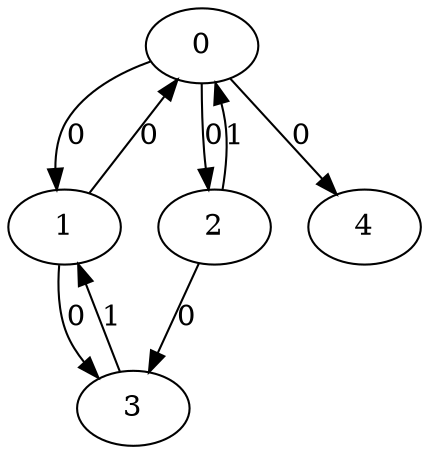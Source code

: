 // Source:832 Canonical: -1 0 0 -1 0 0 -1 -1 0 -1 1 -1 -1 0 -1 -1 1 -1 -1 -1 -1 -1 -1 -1 -1
digraph HRA_from_832_graph_000 {
  0 -> 1 [label="0"];
  0 -> 2 [label="0"];
  1 -> 0 [label="0"];
  1 -> 3 [label="0"];
  2 -> 0 [label="1"];
  2 -> 3 [label="0"];
  3 -> 1 [label="1"];
  0 -> 4 [label="0"];
}

// Source:832 Canonical: -1 0 0 -1 0 0 -1 -1 0 -1 1 -1 -1 0 -1 -1 1 -1 -1 -1 0 -1 -1 -1 -1
digraph HRA_from_832_graph_001 {
  0 -> 1 [label="0"];
  0 -> 2 [label="0"];
  1 -> 0 [label="0"];
  1 -> 3 [label="0"];
  2 -> 0 [label="1"];
  2 -> 3 [label="0"];
  3 -> 1 [label="1"];
  0 -> 4 [label="0"];
  4 -> 0 [label="0"];
}

// Source:832 Canonical: -1 0 0 -1 -1 0 -1 -1 0 0 1 -1 -1 0 -1 -1 1 -1 -1 -1 -1 -1 -1 -1 -1
digraph HRA_from_832_graph_002 {
  0 -> 1 [label="0"];
  0 -> 2 [label="0"];
  1 -> 0 [label="0"];
  1 -> 3 [label="0"];
  2 -> 0 [label="1"];
  2 -> 3 [label="0"];
  3 -> 1 [label="1"];
  1 -> 4 [label="0"];
}

// Source:832 Canonical: -1 0 0 -1 0 0 -1 -1 0 0 1 -1 -1 0 -1 -1 1 -1 -1 -1 -1 -1 -1 -1 -1
digraph HRA_from_832_graph_003 {
  0 -> 1 [label="0"];
  0 -> 2 [label="0"];
  1 -> 0 [label="0"];
  1 -> 3 [label="0"];
  2 -> 0 [label="1"];
  2 -> 3 [label="0"];
  3 -> 1 [label="1"];
  0 -> 4 [label="0"];
  1 -> 4 [label="0"];
}

// Source:832 Canonical: -1 0 0 -1 -1 0 -1 -1 0 0 1 -1 -1 0 -1 -1 1 -1 -1 -1 0 -1 -1 -1 -1
digraph HRA_from_832_graph_004 {
  0 -> 1 [label="0"];
  0 -> 2 [label="0"];
  1 -> 0 [label="0"];
  1 -> 3 [label="0"];
  2 -> 0 [label="1"];
  2 -> 3 [label="0"];
  3 -> 1 [label="1"];
  4 -> 0 [label="0"];
  1 -> 4 [label="0"];
}

// Source:832 Canonical: -1 0 0 -1 0 0 -1 -1 0 0 1 -1 -1 0 -1 -1 1 -1 -1 -1 0 -1 -1 -1 -1
digraph HRA_from_832_graph_005 {
  0 -> 1 [label="0"];
  0 -> 2 [label="0"];
  1 -> 0 [label="0"];
  1 -> 3 [label="0"];
  2 -> 0 [label="1"];
  2 -> 3 [label="0"];
  3 -> 1 [label="1"];
  0 -> 4 [label="0"];
  4 -> 0 [label="0"];
  1 -> 4 [label="0"];
}

// Source:832 Canonical: -1 0 0 -1 0 0 -1 -1 0 -1 1 -1 -1 0 -1 -1 1 -1 -1 -1 -1 0 -1 -1 -1
digraph HRA_from_832_graph_006 {
  0 -> 1 [label="0"];
  0 -> 2 [label="0"];
  1 -> 0 [label="0"];
  1 -> 3 [label="0"];
  2 -> 0 [label="1"];
  2 -> 3 [label="0"];
  3 -> 1 [label="1"];
  0 -> 4 [label="0"];
  4 -> 1 [label="0"];
}

// Source:832 Canonical: -1 0 0 -1 0 0 -1 -1 0 -1 1 -1 -1 0 -1 -1 1 -1 -1 -1 0 0 -1 -1 -1
digraph HRA_from_832_graph_007 {
  0 -> 1 [label="0"];
  0 -> 2 [label="0"];
  1 -> 0 [label="0"];
  1 -> 3 [label="0"];
  2 -> 0 [label="1"];
  2 -> 3 [label="0"];
  3 -> 1 [label="1"];
  0 -> 4 [label="0"];
  4 -> 0 [label="0"];
  4 -> 1 [label="0"];
}

// Source:832 Canonical: -1 0 0 -1 -1 0 -1 -1 0 0 1 -1 -1 0 -1 -1 1 -1 -1 -1 -1 0 -1 -1 -1
digraph HRA_from_832_graph_008 {
  0 -> 1 [label="0"];
  0 -> 2 [label="0"];
  1 -> 0 [label="0"];
  1 -> 3 [label="0"];
  2 -> 0 [label="1"];
  2 -> 3 [label="0"];
  3 -> 1 [label="1"];
  1 -> 4 [label="0"];
  4 -> 1 [label="0"];
}

// Source:832 Canonical: -1 0 0 -1 0 0 -1 -1 0 0 1 -1 -1 0 -1 -1 1 -1 -1 -1 -1 0 -1 -1 -1
digraph HRA_from_832_graph_009 {
  0 -> 1 [label="0"];
  0 -> 2 [label="0"];
  1 -> 0 [label="0"];
  1 -> 3 [label="0"];
  2 -> 0 [label="1"];
  2 -> 3 [label="0"];
  3 -> 1 [label="1"];
  0 -> 4 [label="0"];
  1 -> 4 [label="0"];
  4 -> 1 [label="0"];
}

// Source:832 Canonical: -1 0 0 -1 -1 0 -1 -1 0 0 1 -1 -1 0 -1 -1 1 -1 -1 -1 0 0 -1 -1 -1
digraph HRA_from_832_graph_010 {
  0 -> 1 [label="0"];
  0 -> 2 [label="0"];
  1 -> 0 [label="0"];
  1 -> 3 [label="0"];
  2 -> 0 [label="1"];
  2 -> 3 [label="0"];
  3 -> 1 [label="1"];
  4 -> 0 [label="0"];
  1 -> 4 [label="0"];
  4 -> 1 [label="0"];
}

// Source:832 Canonical: -1 0 0 -1 0 0 -1 -1 0 0 1 -1 -1 0 -1 -1 1 -1 -1 -1 0 0 -1 -1 -1
digraph HRA_from_832_graph_011 {
  0 -> 1 [label="0"];
  0 -> 2 [label="0"];
  1 -> 0 [label="0"];
  1 -> 3 [label="0"];
  2 -> 0 [label="1"];
  2 -> 3 [label="0"];
  3 -> 1 [label="1"];
  0 -> 4 [label="0"];
  4 -> 0 [label="0"];
  1 -> 4 [label="0"];
  4 -> 1 [label="0"];
}

// Source:832 Canonical: -1 0 0 -1 -1 0 -1 -1 0 -1 1 -1 -1 0 0 -1 1 -1 -1 -1 -1 -1 -1 -1 -1
digraph HRA_from_832_graph_012 {
  0 -> 1 [label="0"];
  0 -> 2 [label="0"];
  1 -> 0 [label="0"];
  1 -> 3 [label="0"];
  2 -> 0 [label="1"];
  2 -> 3 [label="0"];
  3 -> 1 [label="1"];
  2 -> 4 [label="0"];
}

// Source:832 Canonical: -1 0 0 -1 0 0 -1 -1 0 -1 1 -1 -1 0 0 -1 1 -1 -1 -1 -1 -1 -1 -1 -1
digraph HRA_from_832_graph_013 {
  0 -> 1 [label="0"];
  0 -> 2 [label="0"];
  1 -> 0 [label="0"];
  1 -> 3 [label="0"];
  2 -> 0 [label="1"];
  2 -> 3 [label="0"];
  3 -> 1 [label="1"];
  0 -> 4 [label="0"];
  2 -> 4 [label="0"];
}

// Source:832 Canonical: -1 0 0 -1 -1 0 -1 -1 0 -1 1 -1 -1 0 0 -1 1 -1 -1 -1 0 -1 -1 -1 -1
digraph HRA_from_832_graph_014 {
  0 -> 1 [label="0"];
  0 -> 2 [label="0"];
  1 -> 0 [label="0"];
  1 -> 3 [label="0"];
  2 -> 0 [label="1"];
  2 -> 3 [label="0"];
  3 -> 1 [label="1"];
  4 -> 0 [label="0"];
  2 -> 4 [label="0"];
}

// Source:832 Canonical: -1 0 0 -1 0 0 -1 -1 0 -1 1 -1 -1 0 0 -1 1 -1 -1 -1 0 -1 -1 -1 -1
digraph HRA_from_832_graph_015 {
  0 -> 1 [label="0"];
  0 -> 2 [label="0"];
  1 -> 0 [label="0"];
  1 -> 3 [label="0"];
  2 -> 0 [label="1"];
  2 -> 3 [label="0"];
  3 -> 1 [label="1"];
  0 -> 4 [label="0"];
  4 -> 0 [label="0"];
  2 -> 4 [label="0"];
}

// Source:832 Canonical: -1 0 0 -1 -1 0 -1 -1 0 0 1 -1 -1 0 0 -1 1 -1 -1 -1 -1 -1 -1 -1 -1
digraph HRA_from_832_graph_016 {
  0 -> 1 [label="0"];
  0 -> 2 [label="0"];
  1 -> 0 [label="0"];
  1 -> 3 [label="0"];
  2 -> 0 [label="1"];
  2 -> 3 [label="0"];
  3 -> 1 [label="1"];
  1 -> 4 [label="0"];
  2 -> 4 [label="0"];
}

// Source:832 Canonical: -1 0 0 -1 0 0 -1 -1 0 0 1 -1 -1 0 0 -1 1 -1 -1 -1 -1 -1 -1 -1 -1
digraph HRA_from_832_graph_017 {
  0 -> 1 [label="0"];
  0 -> 2 [label="0"];
  1 -> 0 [label="0"];
  1 -> 3 [label="0"];
  2 -> 0 [label="1"];
  2 -> 3 [label="0"];
  3 -> 1 [label="1"];
  0 -> 4 [label="0"];
  1 -> 4 [label="0"];
  2 -> 4 [label="0"];
}

// Source:832 Canonical: -1 0 0 -1 -1 0 -1 -1 0 0 1 -1 -1 0 0 -1 1 -1 -1 -1 0 -1 -1 -1 -1
digraph HRA_from_832_graph_018 {
  0 -> 1 [label="0"];
  0 -> 2 [label="0"];
  1 -> 0 [label="0"];
  1 -> 3 [label="0"];
  2 -> 0 [label="1"];
  2 -> 3 [label="0"];
  3 -> 1 [label="1"];
  4 -> 0 [label="0"];
  1 -> 4 [label="0"];
  2 -> 4 [label="0"];
}

// Source:832 Canonical: -1 0 0 -1 0 0 -1 -1 0 0 1 -1 -1 0 0 -1 1 -1 -1 -1 0 -1 -1 -1 -1
digraph HRA_from_832_graph_019 {
  0 -> 1 [label="0"];
  0 -> 2 [label="0"];
  1 -> 0 [label="0"];
  1 -> 3 [label="0"];
  2 -> 0 [label="1"];
  2 -> 3 [label="0"];
  3 -> 1 [label="1"];
  0 -> 4 [label="0"];
  4 -> 0 [label="0"];
  1 -> 4 [label="0"];
  2 -> 4 [label="0"];
}

// Source:832 Canonical: -1 0 0 -1 -1 0 -1 -1 0 -1 1 -1 -1 0 0 -1 1 -1 -1 -1 -1 0 -1 -1 -1
digraph HRA_from_832_graph_020 {
  0 -> 1 [label="0"];
  0 -> 2 [label="0"];
  1 -> 0 [label="0"];
  1 -> 3 [label="0"];
  2 -> 0 [label="1"];
  2 -> 3 [label="0"];
  3 -> 1 [label="1"];
  4 -> 1 [label="0"];
  2 -> 4 [label="0"];
}

// Source:832 Canonical: -1 0 0 -1 0 0 -1 -1 0 -1 1 -1 -1 0 0 -1 1 -1 -1 -1 -1 0 -1 -1 -1
digraph HRA_from_832_graph_021 {
  0 -> 1 [label="0"];
  0 -> 2 [label="0"];
  1 -> 0 [label="0"];
  1 -> 3 [label="0"];
  2 -> 0 [label="1"];
  2 -> 3 [label="0"];
  3 -> 1 [label="1"];
  0 -> 4 [label="0"];
  4 -> 1 [label="0"];
  2 -> 4 [label="0"];
}

// Source:832 Canonical: -1 0 0 -1 -1 0 -1 -1 0 -1 1 -1 -1 0 0 -1 1 -1 -1 -1 0 0 -1 -1 -1
digraph HRA_from_832_graph_022 {
  0 -> 1 [label="0"];
  0 -> 2 [label="0"];
  1 -> 0 [label="0"];
  1 -> 3 [label="0"];
  2 -> 0 [label="1"];
  2 -> 3 [label="0"];
  3 -> 1 [label="1"];
  4 -> 0 [label="0"];
  4 -> 1 [label="0"];
  2 -> 4 [label="0"];
}

// Source:832 Canonical: -1 0 0 -1 0 0 -1 -1 0 -1 1 -1 -1 0 0 -1 1 -1 -1 -1 0 0 -1 -1 -1
digraph HRA_from_832_graph_023 {
  0 -> 1 [label="0"];
  0 -> 2 [label="0"];
  1 -> 0 [label="0"];
  1 -> 3 [label="0"];
  2 -> 0 [label="1"];
  2 -> 3 [label="0"];
  3 -> 1 [label="1"];
  0 -> 4 [label="0"];
  4 -> 0 [label="0"];
  4 -> 1 [label="0"];
  2 -> 4 [label="0"];
}

// Source:832 Canonical: -1 0 0 -1 -1 0 -1 -1 0 0 1 -1 -1 0 0 -1 1 -1 -1 -1 -1 0 -1 -1 -1
digraph HRA_from_832_graph_024 {
  0 -> 1 [label="0"];
  0 -> 2 [label="0"];
  1 -> 0 [label="0"];
  1 -> 3 [label="0"];
  2 -> 0 [label="1"];
  2 -> 3 [label="0"];
  3 -> 1 [label="1"];
  1 -> 4 [label="0"];
  4 -> 1 [label="0"];
  2 -> 4 [label="0"];
}

// Source:832 Canonical: -1 0 0 -1 0 0 -1 -1 0 0 1 -1 -1 0 0 -1 1 -1 -1 -1 -1 0 -1 -1 -1
digraph HRA_from_832_graph_025 {
  0 -> 1 [label="0"];
  0 -> 2 [label="0"];
  1 -> 0 [label="0"];
  1 -> 3 [label="0"];
  2 -> 0 [label="1"];
  2 -> 3 [label="0"];
  3 -> 1 [label="1"];
  0 -> 4 [label="0"];
  1 -> 4 [label="0"];
  4 -> 1 [label="0"];
  2 -> 4 [label="0"];
}

// Source:832 Canonical: -1 0 0 -1 -1 0 -1 -1 0 0 1 -1 -1 0 0 -1 1 -1 -1 -1 0 0 -1 -1 -1
digraph HRA_from_832_graph_026 {
  0 -> 1 [label="0"];
  0 -> 2 [label="0"];
  1 -> 0 [label="0"];
  1 -> 3 [label="0"];
  2 -> 0 [label="1"];
  2 -> 3 [label="0"];
  3 -> 1 [label="1"];
  4 -> 0 [label="0"];
  1 -> 4 [label="0"];
  4 -> 1 [label="0"];
  2 -> 4 [label="0"];
}

// Source:832 Canonical: -1 0 0 -1 0 0 -1 -1 0 0 1 -1 -1 0 0 -1 1 -1 -1 -1 0 0 -1 -1 -1
digraph HRA_from_832_graph_027 {
  0 -> 1 [label="0"];
  0 -> 2 [label="0"];
  1 -> 0 [label="0"];
  1 -> 3 [label="0"];
  2 -> 0 [label="1"];
  2 -> 3 [label="0"];
  3 -> 1 [label="1"];
  0 -> 4 [label="0"];
  4 -> 0 [label="0"];
  1 -> 4 [label="0"];
  4 -> 1 [label="0"];
  2 -> 4 [label="0"];
}

// Source:832 Canonical: -1 0 0 -1 0 0 -1 -1 0 -1 1 -1 -1 0 -1 -1 1 -1 -1 -1 -1 -1 0 -1 -1
digraph HRA_from_832_graph_028 {
  0 -> 1 [label="0"];
  0 -> 2 [label="0"];
  1 -> 0 [label="0"];
  1 -> 3 [label="0"];
  2 -> 0 [label="1"];
  2 -> 3 [label="0"];
  3 -> 1 [label="1"];
  0 -> 4 [label="0"];
  4 -> 2 [label="0"];
}

// Source:832 Canonical: -1 0 0 -1 0 0 -1 -1 0 -1 1 -1 -1 0 -1 -1 1 -1 -1 -1 0 -1 0 -1 -1
digraph HRA_from_832_graph_029 {
  0 -> 1 [label="0"];
  0 -> 2 [label="0"];
  1 -> 0 [label="0"];
  1 -> 3 [label="0"];
  2 -> 0 [label="1"];
  2 -> 3 [label="0"];
  3 -> 1 [label="1"];
  0 -> 4 [label="0"];
  4 -> 0 [label="0"];
  4 -> 2 [label="0"];
}

// Source:832 Canonical: -1 0 0 -1 -1 0 -1 -1 0 0 1 -1 -1 0 -1 -1 1 -1 -1 -1 -1 -1 0 -1 -1
digraph HRA_from_832_graph_030 {
  0 -> 1 [label="0"];
  0 -> 2 [label="0"];
  1 -> 0 [label="0"];
  1 -> 3 [label="0"];
  2 -> 0 [label="1"];
  2 -> 3 [label="0"];
  3 -> 1 [label="1"];
  1 -> 4 [label="0"];
  4 -> 2 [label="0"];
}

// Source:832 Canonical: -1 0 0 -1 0 0 -1 -1 0 0 1 -1 -1 0 -1 -1 1 -1 -1 -1 -1 -1 0 -1 -1
digraph HRA_from_832_graph_031 {
  0 -> 1 [label="0"];
  0 -> 2 [label="0"];
  1 -> 0 [label="0"];
  1 -> 3 [label="0"];
  2 -> 0 [label="1"];
  2 -> 3 [label="0"];
  3 -> 1 [label="1"];
  0 -> 4 [label="0"];
  1 -> 4 [label="0"];
  4 -> 2 [label="0"];
}

// Source:832 Canonical: -1 0 0 -1 -1 0 -1 -1 0 0 1 -1 -1 0 -1 -1 1 -1 -1 -1 0 -1 0 -1 -1
digraph HRA_from_832_graph_032 {
  0 -> 1 [label="0"];
  0 -> 2 [label="0"];
  1 -> 0 [label="0"];
  1 -> 3 [label="0"];
  2 -> 0 [label="1"];
  2 -> 3 [label="0"];
  3 -> 1 [label="1"];
  4 -> 0 [label="0"];
  1 -> 4 [label="0"];
  4 -> 2 [label="0"];
}

// Source:832 Canonical: -1 0 0 -1 0 0 -1 -1 0 0 1 -1 -1 0 -1 -1 1 -1 -1 -1 0 -1 0 -1 -1
digraph HRA_from_832_graph_033 {
  0 -> 1 [label="0"];
  0 -> 2 [label="0"];
  1 -> 0 [label="0"];
  1 -> 3 [label="0"];
  2 -> 0 [label="1"];
  2 -> 3 [label="0"];
  3 -> 1 [label="1"];
  0 -> 4 [label="0"];
  4 -> 0 [label="0"];
  1 -> 4 [label="0"];
  4 -> 2 [label="0"];
}

// Source:832 Canonical: -1 0 0 -1 0 0 -1 -1 0 -1 1 -1 -1 0 -1 -1 1 -1 -1 -1 -1 0 0 -1 -1
digraph HRA_from_832_graph_034 {
  0 -> 1 [label="0"];
  0 -> 2 [label="0"];
  1 -> 0 [label="0"];
  1 -> 3 [label="0"];
  2 -> 0 [label="1"];
  2 -> 3 [label="0"];
  3 -> 1 [label="1"];
  0 -> 4 [label="0"];
  4 -> 1 [label="0"];
  4 -> 2 [label="0"];
}

// Source:832 Canonical: -1 0 0 -1 0 0 -1 -1 0 -1 1 -1 -1 0 -1 -1 1 -1 -1 -1 0 0 0 -1 -1
digraph HRA_from_832_graph_035 {
  0 -> 1 [label="0"];
  0 -> 2 [label="0"];
  1 -> 0 [label="0"];
  1 -> 3 [label="0"];
  2 -> 0 [label="1"];
  2 -> 3 [label="0"];
  3 -> 1 [label="1"];
  0 -> 4 [label="0"];
  4 -> 0 [label="0"];
  4 -> 1 [label="0"];
  4 -> 2 [label="0"];
}

// Source:832 Canonical: -1 0 0 -1 -1 0 -1 -1 0 0 1 -1 -1 0 -1 -1 1 -1 -1 -1 -1 0 0 -1 -1
digraph HRA_from_832_graph_036 {
  0 -> 1 [label="0"];
  0 -> 2 [label="0"];
  1 -> 0 [label="0"];
  1 -> 3 [label="0"];
  2 -> 0 [label="1"];
  2 -> 3 [label="0"];
  3 -> 1 [label="1"];
  1 -> 4 [label="0"];
  4 -> 1 [label="0"];
  4 -> 2 [label="0"];
}

// Source:832 Canonical: -1 0 0 -1 0 0 -1 -1 0 0 1 -1 -1 0 -1 -1 1 -1 -1 -1 -1 0 0 -1 -1
digraph HRA_from_832_graph_037 {
  0 -> 1 [label="0"];
  0 -> 2 [label="0"];
  1 -> 0 [label="0"];
  1 -> 3 [label="0"];
  2 -> 0 [label="1"];
  2 -> 3 [label="0"];
  3 -> 1 [label="1"];
  0 -> 4 [label="0"];
  1 -> 4 [label="0"];
  4 -> 1 [label="0"];
  4 -> 2 [label="0"];
}

// Source:832 Canonical: -1 0 0 -1 -1 0 -1 -1 0 0 1 -1 -1 0 -1 -1 1 -1 -1 -1 0 0 0 -1 -1
digraph HRA_from_832_graph_038 {
  0 -> 1 [label="0"];
  0 -> 2 [label="0"];
  1 -> 0 [label="0"];
  1 -> 3 [label="0"];
  2 -> 0 [label="1"];
  2 -> 3 [label="0"];
  3 -> 1 [label="1"];
  4 -> 0 [label="0"];
  1 -> 4 [label="0"];
  4 -> 1 [label="0"];
  4 -> 2 [label="0"];
}

// Source:832 Canonical: -1 0 0 -1 0 0 -1 -1 0 0 1 -1 -1 0 -1 -1 1 -1 -1 -1 0 0 0 -1 -1
digraph HRA_from_832_graph_039 {
  0 -> 1 [label="0"];
  0 -> 2 [label="0"];
  1 -> 0 [label="0"];
  1 -> 3 [label="0"];
  2 -> 0 [label="1"];
  2 -> 3 [label="0"];
  3 -> 1 [label="1"];
  0 -> 4 [label="0"];
  4 -> 0 [label="0"];
  1 -> 4 [label="0"];
  4 -> 1 [label="0"];
  4 -> 2 [label="0"];
}

// Source:832 Canonical: -1 0 0 -1 -1 0 -1 -1 0 -1 1 -1 -1 0 0 -1 1 -1 -1 -1 -1 -1 0 -1 -1
digraph HRA_from_832_graph_040 {
  0 -> 1 [label="0"];
  0 -> 2 [label="0"];
  1 -> 0 [label="0"];
  1 -> 3 [label="0"];
  2 -> 0 [label="1"];
  2 -> 3 [label="0"];
  3 -> 1 [label="1"];
  2 -> 4 [label="0"];
  4 -> 2 [label="0"];
}

// Source:832 Canonical: -1 0 0 -1 0 0 -1 -1 0 -1 1 -1 -1 0 0 -1 1 -1 -1 -1 -1 -1 0 -1 -1
digraph HRA_from_832_graph_041 {
  0 -> 1 [label="0"];
  0 -> 2 [label="0"];
  1 -> 0 [label="0"];
  1 -> 3 [label="0"];
  2 -> 0 [label="1"];
  2 -> 3 [label="0"];
  3 -> 1 [label="1"];
  0 -> 4 [label="0"];
  2 -> 4 [label="0"];
  4 -> 2 [label="0"];
}

// Source:832 Canonical: -1 0 0 -1 -1 0 -1 -1 0 -1 1 -1 -1 0 0 -1 1 -1 -1 -1 0 -1 0 -1 -1
digraph HRA_from_832_graph_042 {
  0 -> 1 [label="0"];
  0 -> 2 [label="0"];
  1 -> 0 [label="0"];
  1 -> 3 [label="0"];
  2 -> 0 [label="1"];
  2 -> 3 [label="0"];
  3 -> 1 [label="1"];
  4 -> 0 [label="0"];
  2 -> 4 [label="0"];
  4 -> 2 [label="0"];
}

// Source:832 Canonical: -1 0 0 -1 0 0 -1 -1 0 -1 1 -1 -1 0 0 -1 1 -1 -1 -1 0 -1 0 -1 -1
digraph HRA_from_832_graph_043 {
  0 -> 1 [label="0"];
  0 -> 2 [label="0"];
  1 -> 0 [label="0"];
  1 -> 3 [label="0"];
  2 -> 0 [label="1"];
  2 -> 3 [label="0"];
  3 -> 1 [label="1"];
  0 -> 4 [label="0"];
  4 -> 0 [label="0"];
  2 -> 4 [label="0"];
  4 -> 2 [label="0"];
}

// Source:832 Canonical: -1 0 0 -1 -1 0 -1 -1 0 0 1 -1 -1 0 0 -1 1 -1 -1 -1 -1 -1 0 -1 -1
digraph HRA_from_832_graph_044 {
  0 -> 1 [label="0"];
  0 -> 2 [label="0"];
  1 -> 0 [label="0"];
  1 -> 3 [label="0"];
  2 -> 0 [label="1"];
  2 -> 3 [label="0"];
  3 -> 1 [label="1"];
  1 -> 4 [label="0"];
  2 -> 4 [label="0"];
  4 -> 2 [label="0"];
}

// Source:832 Canonical: -1 0 0 -1 0 0 -1 -1 0 0 1 -1 -1 0 0 -1 1 -1 -1 -1 -1 -1 0 -1 -1
digraph HRA_from_832_graph_045 {
  0 -> 1 [label="0"];
  0 -> 2 [label="0"];
  1 -> 0 [label="0"];
  1 -> 3 [label="0"];
  2 -> 0 [label="1"];
  2 -> 3 [label="0"];
  3 -> 1 [label="1"];
  0 -> 4 [label="0"];
  1 -> 4 [label="0"];
  2 -> 4 [label="0"];
  4 -> 2 [label="0"];
}

// Source:832 Canonical: -1 0 0 -1 -1 0 -1 -1 0 0 1 -1 -1 0 0 -1 1 -1 -1 -1 0 -1 0 -1 -1
digraph HRA_from_832_graph_046 {
  0 -> 1 [label="0"];
  0 -> 2 [label="0"];
  1 -> 0 [label="0"];
  1 -> 3 [label="0"];
  2 -> 0 [label="1"];
  2 -> 3 [label="0"];
  3 -> 1 [label="1"];
  4 -> 0 [label="0"];
  1 -> 4 [label="0"];
  2 -> 4 [label="0"];
  4 -> 2 [label="0"];
}

// Source:832 Canonical: -1 0 0 -1 0 0 -1 -1 0 0 1 -1 -1 0 0 -1 1 -1 -1 -1 0 -1 0 -1 -1
digraph HRA_from_832_graph_047 {
  0 -> 1 [label="0"];
  0 -> 2 [label="0"];
  1 -> 0 [label="0"];
  1 -> 3 [label="0"];
  2 -> 0 [label="1"];
  2 -> 3 [label="0"];
  3 -> 1 [label="1"];
  0 -> 4 [label="0"];
  4 -> 0 [label="0"];
  1 -> 4 [label="0"];
  2 -> 4 [label="0"];
  4 -> 2 [label="0"];
}

// Source:832 Canonical: -1 0 0 -1 -1 0 -1 -1 0 -1 1 -1 -1 0 0 -1 1 -1 -1 -1 -1 0 0 -1 -1
digraph HRA_from_832_graph_048 {
  0 -> 1 [label="0"];
  0 -> 2 [label="0"];
  1 -> 0 [label="0"];
  1 -> 3 [label="0"];
  2 -> 0 [label="1"];
  2 -> 3 [label="0"];
  3 -> 1 [label="1"];
  4 -> 1 [label="0"];
  2 -> 4 [label="0"];
  4 -> 2 [label="0"];
}

// Source:832 Canonical: -1 0 0 -1 0 0 -1 -1 0 -1 1 -1 -1 0 0 -1 1 -1 -1 -1 -1 0 0 -1 -1
digraph HRA_from_832_graph_049 {
  0 -> 1 [label="0"];
  0 -> 2 [label="0"];
  1 -> 0 [label="0"];
  1 -> 3 [label="0"];
  2 -> 0 [label="1"];
  2 -> 3 [label="0"];
  3 -> 1 [label="1"];
  0 -> 4 [label="0"];
  4 -> 1 [label="0"];
  2 -> 4 [label="0"];
  4 -> 2 [label="0"];
}

// Source:832 Canonical: -1 0 0 -1 -1 0 -1 -1 0 -1 1 -1 -1 0 0 -1 1 -1 -1 -1 0 0 0 -1 -1
digraph HRA_from_832_graph_050 {
  0 -> 1 [label="0"];
  0 -> 2 [label="0"];
  1 -> 0 [label="0"];
  1 -> 3 [label="0"];
  2 -> 0 [label="1"];
  2 -> 3 [label="0"];
  3 -> 1 [label="1"];
  4 -> 0 [label="0"];
  4 -> 1 [label="0"];
  2 -> 4 [label="0"];
  4 -> 2 [label="0"];
}

// Source:832 Canonical: -1 0 0 -1 0 0 -1 -1 0 -1 1 -1 -1 0 0 -1 1 -1 -1 -1 0 0 0 -1 -1
digraph HRA_from_832_graph_051 {
  0 -> 1 [label="0"];
  0 -> 2 [label="0"];
  1 -> 0 [label="0"];
  1 -> 3 [label="0"];
  2 -> 0 [label="1"];
  2 -> 3 [label="0"];
  3 -> 1 [label="1"];
  0 -> 4 [label="0"];
  4 -> 0 [label="0"];
  4 -> 1 [label="0"];
  2 -> 4 [label="0"];
  4 -> 2 [label="0"];
}

// Source:832 Canonical: -1 0 0 -1 -1 0 -1 -1 0 0 1 -1 -1 0 0 -1 1 -1 -1 -1 -1 0 0 -1 -1
digraph HRA_from_832_graph_052 {
  0 -> 1 [label="0"];
  0 -> 2 [label="0"];
  1 -> 0 [label="0"];
  1 -> 3 [label="0"];
  2 -> 0 [label="1"];
  2 -> 3 [label="0"];
  3 -> 1 [label="1"];
  1 -> 4 [label="0"];
  4 -> 1 [label="0"];
  2 -> 4 [label="0"];
  4 -> 2 [label="0"];
}

// Source:832 Canonical: -1 0 0 -1 0 0 -1 -1 0 0 1 -1 -1 0 0 -1 1 -1 -1 -1 -1 0 0 -1 -1
digraph HRA_from_832_graph_053 {
  0 -> 1 [label="0"];
  0 -> 2 [label="0"];
  1 -> 0 [label="0"];
  1 -> 3 [label="0"];
  2 -> 0 [label="1"];
  2 -> 3 [label="0"];
  3 -> 1 [label="1"];
  0 -> 4 [label="0"];
  1 -> 4 [label="0"];
  4 -> 1 [label="0"];
  2 -> 4 [label="0"];
  4 -> 2 [label="0"];
}

// Source:832 Canonical: -1 0 0 -1 -1 0 -1 -1 0 0 1 -1 -1 0 0 -1 1 -1 -1 -1 0 0 0 -1 -1
digraph HRA_from_832_graph_054 {
  0 -> 1 [label="0"];
  0 -> 2 [label="0"];
  1 -> 0 [label="0"];
  1 -> 3 [label="0"];
  2 -> 0 [label="1"];
  2 -> 3 [label="0"];
  3 -> 1 [label="1"];
  4 -> 0 [label="0"];
  1 -> 4 [label="0"];
  4 -> 1 [label="0"];
  2 -> 4 [label="0"];
  4 -> 2 [label="0"];
}

// Source:832 Canonical: -1 0 0 -1 0 0 -1 -1 0 0 1 -1 -1 0 0 -1 1 -1 -1 -1 0 0 0 -1 -1
digraph HRA_from_832_graph_055 {
  0 -> 1 [label="0"];
  0 -> 2 [label="0"];
  1 -> 0 [label="0"];
  1 -> 3 [label="0"];
  2 -> 0 [label="1"];
  2 -> 3 [label="0"];
  3 -> 1 [label="1"];
  0 -> 4 [label="0"];
  4 -> 0 [label="0"];
  1 -> 4 [label="0"];
  4 -> 1 [label="0"];
  2 -> 4 [label="0"];
  4 -> 2 [label="0"];
}

// Source:832 Canonical: -1 0 0 -1 -1 0 -1 -1 0 -1 1 -1 -1 0 -1 -1 1 -1 -1 0 -1 -1 -1 -1 -1
digraph HRA_from_832_graph_056 {
  0 -> 1 [label="0"];
  0 -> 2 [label="0"];
  1 -> 0 [label="0"];
  1 -> 3 [label="0"];
  2 -> 0 [label="1"];
  2 -> 3 [label="0"];
  3 -> 1 [label="1"];
  3 -> 4 [label="0"];
}

// Source:832 Canonical: -1 0 0 -1 0 0 -1 -1 0 -1 1 -1 -1 0 -1 -1 1 -1 -1 0 -1 -1 -1 -1 -1
digraph HRA_from_832_graph_057 {
  0 -> 1 [label="0"];
  0 -> 2 [label="0"];
  1 -> 0 [label="0"];
  1 -> 3 [label="0"];
  2 -> 0 [label="1"];
  2 -> 3 [label="0"];
  3 -> 1 [label="1"];
  0 -> 4 [label="0"];
  3 -> 4 [label="0"];
}

// Source:832 Canonical: -1 0 0 -1 -1 0 -1 -1 0 -1 1 -1 -1 0 -1 -1 1 -1 -1 0 0 -1 -1 -1 -1
digraph HRA_from_832_graph_058 {
  0 -> 1 [label="0"];
  0 -> 2 [label="0"];
  1 -> 0 [label="0"];
  1 -> 3 [label="0"];
  2 -> 0 [label="1"];
  2 -> 3 [label="0"];
  3 -> 1 [label="1"];
  4 -> 0 [label="0"];
  3 -> 4 [label="0"];
}

// Source:832 Canonical: -1 0 0 -1 0 0 -1 -1 0 -1 1 -1 -1 0 -1 -1 1 -1 -1 0 0 -1 -1 -1 -1
digraph HRA_from_832_graph_059 {
  0 -> 1 [label="0"];
  0 -> 2 [label="0"];
  1 -> 0 [label="0"];
  1 -> 3 [label="0"];
  2 -> 0 [label="1"];
  2 -> 3 [label="0"];
  3 -> 1 [label="1"];
  0 -> 4 [label="0"];
  4 -> 0 [label="0"];
  3 -> 4 [label="0"];
}

// Source:832 Canonical: -1 0 0 -1 -1 0 -1 -1 0 0 1 -1 -1 0 -1 -1 1 -1 -1 0 -1 -1 -1 -1 -1
digraph HRA_from_832_graph_060 {
  0 -> 1 [label="0"];
  0 -> 2 [label="0"];
  1 -> 0 [label="0"];
  1 -> 3 [label="0"];
  2 -> 0 [label="1"];
  2 -> 3 [label="0"];
  3 -> 1 [label="1"];
  1 -> 4 [label="0"];
  3 -> 4 [label="0"];
}

// Source:832 Canonical: -1 0 0 -1 0 0 -1 -1 0 0 1 -1 -1 0 -1 -1 1 -1 -1 0 -1 -1 -1 -1 -1
digraph HRA_from_832_graph_061 {
  0 -> 1 [label="0"];
  0 -> 2 [label="0"];
  1 -> 0 [label="0"];
  1 -> 3 [label="0"];
  2 -> 0 [label="1"];
  2 -> 3 [label="0"];
  3 -> 1 [label="1"];
  0 -> 4 [label="0"];
  1 -> 4 [label="0"];
  3 -> 4 [label="0"];
}

// Source:832 Canonical: -1 0 0 -1 -1 0 -1 -1 0 0 1 -1 -1 0 -1 -1 1 -1 -1 0 0 -1 -1 -1 -1
digraph HRA_from_832_graph_062 {
  0 -> 1 [label="0"];
  0 -> 2 [label="0"];
  1 -> 0 [label="0"];
  1 -> 3 [label="0"];
  2 -> 0 [label="1"];
  2 -> 3 [label="0"];
  3 -> 1 [label="1"];
  4 -> 0 [label="0"];
  1 -> 4 [label="0"];
  3 -> 4 [label="0"];
}

// Source:832 Canonical: -1 0 0 -1 0 0 -1 -1 0 0 1 -1 -1 0 -1 -1 1 -1 -1 0 0 -1 -1 -1 -1
digraph HRA_from_832_graph_063 {
  0 -> 1 [label="0"];
  0 -> 2 [label="0"];
  1 -> 0 [label="0"];
  1 -> 3 [label="0"];
  2 -> 0 [label="1"];
  2 -> 3 [label="0"];
  3 -> 1 [label="1"];
  0 -> 4 [label="0"];
  4 -> 0 [label="0"];
  1 -> 4 [label="0"];
  3 -> 4 [label="0"];
}

// Source:832 Canonical: -1 0 0 -1 -1 0 -1 -1 0 -1 1 -1 -1 0 -1 -1 1 -1 -1 0 -1 0 -1 -1 -1
digraph HRA_from_832_graph_064 {
  0 -> 1 [label="0"];
  0 -> 2 [label="0"];
  1 -> 0 [label="0"];
  1 -> 3 [label="0"];
  2 -> 0 [label="1"];
  2 -> 3 [label="0"];
  3 -> 1 [label="1"];
  4 -> 1 [label="0"];
  3 -> 4 [label="0"];
}

// Source:832 Canonical: -1 0 0 -1 0 0 -1 -1 0 -1 1 -1 -1 0 -1 -1 1 -1 -1 0 -1 0 -1 -1 -1
digraph HRA_from_832_graph_065 {
  0 -> 1 [label="0"];
  0 -> 2 [label="0"];
  1 -> 0 [label="0"];
  1 -> 3 [label="0"];
  2 -> 0 [label="1"];
  2 -> 3 [label="0"];
  3 -> 1 [label="1"];
  0 -> 4 [label="0"];
  4 -> 1 [label="0"];
  3 -> 4 [label="0"];
}

// Source:832 Canonical: -1 0 0 -1 -1 0 -1 -1 0 -1 1 -1 -1 0 -1 -1 1 -1 -1 0 0 0 -1 -1 -1
digraph HRA_from_832_graph_066 {
  0 -> 1 [label="0"];
  0 -> 2 [label="0"];
  1 -> 0 [label="0"];
  1 -> 3 [label="0"];
  2 -> 0 [label="1"];
  2 -> 3 [label="0"];
  3 -> 1 [label="1"];
  4 -> 0 [label="0"];
  4 -> 1 [label="0"];
  3 -> 4 [label="0"];
}

// Source:832 Canonical: -1 0 0 -1 0 0 -1 -1 0 -1 1 -1 -1 0 -1 -1 1 -1 -1 0 0 0 -1 -1 -1
digraph HRA_from_832_graph_067 {
  0 -> 1 [label="0"];
  0 -> 2 [label="0"];
  1 -> 0 [label="0"];
  1 -> 3 [label="0"];
  2 -> 0 [label="1"];
  2 -> 3 [label="0"];
  3 -> 1 [label="1"];
  0 -> 4 [label="0"];
  4 -> 0 [label="0"];
  4 -> 1 [label="0"];
  3 -> 4 [label="0"];
}

// Source:832 Canonical: -1 0 0 -1 -1 0 -1 -1 0 0 1 -1 -1 0 -1 -1 1 -1 -1 0 -1 0 -1 -1 -1
digraph HRA_from_832_graph_068 {
  0 -> 1 [label="0"];
  0 -> 2 [label="0"];
  1 -> 0 [label="0"];
  1 -> 3 [label="0"];
  2 -> 0 [label="1"];
  2 -> 3 [label="0"];
  3 -> 1 [label="1"];
  1 -> 4 [label="0"];
  4 -> 1 [label="0"];
  3 -> 4 [label="0"];
}

// Source:832 Canonical: -1 0 0 -1 0 0 -1 -1 0 0 1 -1 -1 0 -1 -1 1 -1 -1 0 -1 0 -1 -1 -1
digraph HRA_from_832_graph_069 {
  0 -> 1 [label="0"];
  0 -> 2 [label="0"];
  1 -> 0 [label="0"];
  1 -> 3 [label="0"];
  2 -> 0 [label="1"];
  2 -> 3 [label="0"];
  3 -> 1 [label="1"];
  0 -> 4 [label="0"];
  1 -> 4 [label="0"];
  4 -> 1 [label="0"];
  3 -> 4 [label="0"];
}

// Source:832 Canonical: -1 0 0 -1 -1 0 -1 -1 0 0 1 -1 -1 0 -1 -1 1 -1 -1 0 0 0 -1 -1 -1
digraph HRA_from_832_graph_070 {
  0 -> 1 [label="0"];
  0 -> 2 [label="0"];
  1 -> 0 [label="0"];
  1 -> 3 [label="0"];
  2 -> 0 [label="1"];
  2 -> 3 [label="0"];
  3 -> 1 [label="1"];
  4 -> 0 [label="0"];
  1 -> 4 [label="0"];
  4 -> 1 [label="0"];
  3 -> 4 [label="0"];
}

// Source:832 Canonical: -1 0 0 -1 0 0 -1 -1 0 0 1 -1 -1 0 -1 -1 1 -1 -1 0 0 0 -1 -1 -1
digraph HRA_from_832_graph_071 {
  0 -> 1 [label="0"];
  0 -> 2 [label="0"];
  1 -> 0 [label="0"];
  1 -> 3 [label="0"];
  2 -> 0 [label="1"];
  2 -> 3 [label="0"];
  3 -> 1 [label="1"];
  0 -> 4 [label="0"];
  4 -> 0 [label="0"];
  1 -> 4 [label="0"];
  4 -> 1 [label="0"];
  3 -> 4 [label="0"];
}

// Source:832 Canonical: -1 0 0 -1 -1 0 -1 -1 0 -1 1 -1 -1 0 0 -1 1 -1 -1 0 -1 -1 -1 -1 -1
digraph HRA_from_832_graph_072 {
  0 -> 1 [label="0"];
  0 -> 2 [label="0"];
  1 -> 0 [label="0"];
  1 -> 3 [label="0"];
  2 -> 0 [label="1"];
  2 -> 3 [label="0"];
  3 -> 1 [label="1"];
  2 -> 4 [label="0"];
  3 -> 4 [label="0"];
}

// Source:832 Canonical: -1 0 0 -1 0 0 -1 -1 0 -1 1 -1 -1 0 0 -1 1 -1 -1 0 -1 -1 -1 -1 -1
digraph HRA_from_832_graph_073 {
  0 -> 1 [label="0"];
  0 -> 2 [label="0"];
  1 -> 0 [label="0"];
  1 -> 3 [label="0"];
  2 -> 0 [label="1"];
  2 -> 3 [label="0"];
  3 -> 1 [label="1"];
  0 -> 4 [label="0"];
  2 -> 4 [label="0"];
  3 -> 4 [label="0"];
}

// Source:832 Canonical: -1 0 0 -1 -1 0 -1 -1 0 -1 1 -1 -1 0 0 -1 1 -1 -1 0 0 -1 -1 -1 -1
digraph HRA_from_832_graph_074 {
  0 -> 1 [label="0"];
  0 -> 2 [label="0"];
  1 -> 0 [label="0"];
  1 -> 3 [label="0"];
  2 -> 0 [label="1"];
  2 -> 3 [label="0"];
  3 -> 1 [label="1"];
  4 -> 0 [label="0"];
  2 -> 4 [label="0"];
  3 -> 4 [label="0"];
}

// Source:832 Canonical: -1 0 0 -1 0 0 -1 -1 0 -1 1 -1 -1 0 0 -1 1 -1 -1 0 0 -1 -1 -1 -1
digraph HRA_from_832_graph_075 {
  0 -> 1 [label="0"];
  0 -> 2 [label="0"];
  1 -> 0 [label="0"];
  1 -> 3 [label="0"];
  2 -> 0 [label="1"];
  2 -> 3 [label="0"];
  3 -> 1 [label="1"];
  0 -> 4 [label="0"];
  4 -> 0 [label="0"];
  2 -> 4 [label="0"];
  3 -> 4 [label="0"];
}

// Source:832 Canonical: -1 0 0 -1 -1 0 -1 -1 0 0 1 -1 -1 0 0 -1 1 -1 -1 0 -1 -1 -1 -1 -1
digraph HRA_from_832_graph_076 {
  0 -> 1 [label="0"];
  0 -> 2 [label="0"];
  1 -> 0 [label="0"];
  1 -> 3 [label="0"];
  2 -> 0 [label="1"];
  2 -> 3 [label="0"];
  3 -> 1 [label="1"];
  1 -> 4 [label="0"];
  2 -> 4 [label="0"];
  3 -> 4 [label="0"];
}

// Source:832 Canonical: -1 0 0 -1 0 0 -1 -1 0 0 1 -1 -1 0 0 -1 1 -1 -1 0 -1 -1 -1 -1 -1
digraph HRA_from_832_graph_077 {
  0 -> 1 [label="0"];
  0 -> 2 [label="0"];
  1 -> 0 [label="0"];
  1 -> 3 [label="0"];
  2 -> 0 [label="1"];
  2 -> 3 [label="0"];
  3 -> 1 [label="1"];
  0 -> 4 [label="0"];
  1 -> 4 [label="0"];
  2 -> 4 [label="0"];
  3 -> 4 [label="0"];
}

// Source:832 Canonical: -1 0 0 -1 -1 0 -1 -1 0 0 1 -1 -1 0 0 -1 1 -1 -1 0 0 -1 -1 -1 -1
digraph HRA_from_832_graph_078 {
  0 -> 1 [label="0"];
  0 -> 2 [label="0"];
  1 -> 0 [label="0"];
  1 -> 3 [label="0"];
  2 -> 0 [label="1"];
  2 -> 3 [label="0"];
  3 -> 1 [label="1"];
  4 -> 0 [label="0"];
  1 -> 4 [label="0"];
  2 -> 4 [label="0"];
  3 -> 4 [label="0"];
}

// Source:832 Canonical: -1 0 0 -1 0 0 -1 -1 0 0 1 -1 -1 0 0 -1 1 -1 -1 0 0 -1 -1 -1 -1
digraph HRA_from_832_graph_079 {
  0 -> 1 [label="0"];
  0 -> 2 [label="0"];
  1 -> 0 [label="0"];
  1 -> 3 [label="0"];
  2 -> 0 [label="1"];
  2 -> 3 [label="0"];
  3 -> 1 [label="1"];
  0 -> 4 [label="0"];
  4 -> 0 [label="0"];
  1 -> 4 [label="0"];
  2 -> 4 [label="0"];
  3 -> 4 [label="0"];
}

// Source:832 Canonical: -1 0 0 -1 -1 0 -1 -1 0 -1 1 -1 -1 0 0 -1 1 -1 -1 0 -1 0 -1 -1 -1
digraph HRA_from_832_graph_080 {
  0 -> 1 [label="0"];
  0 -> 2 [label="0"];
  1 -> 0 [label="0"];
  1 -> 3 [label="0"];
  2 -> 0 [label="1"];
  2 -> 3 [label="0"];
  3 -> 1 [label="1"];
  4 -> 1 [label="0"];
  2 -> 4 [label="0"];
  3 -> 4 [label="0"];
}

// Source:832 Canonical: -1 0 0 -1 0 0 -1 -1 0 -1 1 -1 -1 0 0 -1 1 -1 -1 0 -1 0 -1 -1 -1
digraph HRA_from_832_graph_081 {
  0 -> 1 [label="0"];
  0 -> 2 [label="0"];
  1 -> 0 [label="0"];
  1 -> 3 [label="0"];
  2 -> 0 [label="1"];
  2 -> 3 [label="0"];
  3 -> 1 [label="1"];
  0 -> 4 [label="0"];
  4 -> 1 [label="0"];
  2 -> 4 [label="0"];
  3 -> 4 [label="0"];
}

// Source:832 Canonical: -1 0 0 -1 -1 0 -1 -1 0 -1 1 -1 -1 0 0 -1 1 -1 -1 0 0 0 -1 -1 -1
digraph HRA_from_832_graph_082 {
  0 -> 1 [label="0"];
  0 -> 2 [label="0"];
  1 -> 0 [label="0"];
  1 -> 3 [label="0"];
  2 -> 0 [label="1"];
  2 -> 3 [label="0"];
  3 -> 1 [label="1"];
  4 -> 0 [label="0"];
  4 -> 1 [label="0"];
  2 -> 4 [label="0"];
  3 -> 4 [label="0"];
}

// Source:832 Canonical: -1 0 0 -1 0 0 -1 -1 0 -1 1 -1 -1 0 0 -1 1 -1 -1 0 0 0 -1 -1 -1
digraph HRA_from_832_graph_083 {
  0 -> 1 [label="0"];
  0 -> 2 [label="0"];
  1 -> 0 [label="0"];
  1 -> 3 [label="0"];
  2 -> 0 [label="1"];
  2 -> 3 [label="0"];
  3 -> 1 [label="1"];
  0 -> 4 [label="0"];
  4 -> 0 [label="0"];
  4 -> 1 [label="0"];
  2 -> 4 [label="0"];
  3 -> 4 [label="0"];
}

// Source:832 Canonical: -1 0 0 -1 -1 0 -1 -1 0 0 1 -1 -1 0 0 -1 1 -1 -1 0 -1 0 -1 -1 -1
digraph HRA_from_832_graph_084 {
  0 -> 1 [label="0"];
  0 -> 2 [label="0"];
  1 -> 0 [label="0"];
  1 -> 3 [label="0"];
  2 -> 0 [label="1"];
  2 -> 3 [label="0"];
  3 -> 1 [label="1"];
  1 -> 4 [label="0"];
  4 -> 1 [label="0"];
  2 -> 4 [label="0"];
  3 -> 4 [label="0"];
}

// Source:832 Canonical: -1 0 0 -1 0 0 -1 -1 0 0 1 -1 -1 0 0 -1 1 -1 -1 0 -1 0 -1 -1 -1
digraph HRA_from_832_graph_085 {
  0 -> 1 [label="0"];
  0 -> 2 [label="0"];
  1 -> 0 [label="0"];
  1 -> 3 [label="0"];
  2 -> 0 [label="1"];
  2 -> 3 [label="0"];
  3 -> 1 [label="1"];
  0 -> 4 [label="0"];
  1 -> 4 [label="0"];
  4 -> 1 [label="0"];
  2 -> 4 [label="0"];
  3 -> 4 [label="0"];
}

// Source:832 Canonical: -1 0 0 -1 -1 0 -1 -1 0 0 1 -1 -1 0 0 -1 1 -1 -1 0 0 0 -1 -1 -1
digraph HRA_from_832_graph_086 {
  0 -> 1 [label="0"];
  0 -> 2 [label="0"];
  1 -> 0 [label="0"];
  1 -> 3 [label="0"];
  2 -> 0 [label="1"];
  2 -> 3 [label="0"];
  3 -> 1 [label="1"];
  4 -> 0 [label="0"];
  1 -> 4 [label="0"];
  4 -> 1 [label="0"];
  2 -> 4 [label="0"];
  3 -> 4 [label="0"];
}

// Source:832 Canonical: -1 0 0 -1 0 0 -1 -1 0 0 1 -1 -1 0 0 -1 1 -1 -1 0 0 0 -1 -1 -1
digraph HRA_from_832_graph_087 {
  0 -> 1 [label="0"];
  0 -> 2 [label="0"];
  1 -> 0 [label="0"];
  1 -> 3 [label="0"];
  2 -> 0 [label="1"];
  2 -> 3 [label="0"];
  3 -> 1 [label="1"];
  0 -> 4 [label="0"];
  4 -> 0 [label="0"];
  1 -> 4 [label="0"];
  4 -> 1 [label="0"];
  2 -> 4 [label="0"];
  3 -> 4 [label="0"];
}

// Source:832 Canonical: -1 0 0 -1 -1 0 -1 -1 0 -1 1 -1 -1 0 -1 -1 1 -1 -1 0 -1 -1 0 -1 -1
digraph HRA_from_832_graph_088 {
  0 -> 1 [label="0"];
  0 -> 2 [label="0"];
  1 -> 0 [label="0"];
  1 -> 3 [label="0"];
  2 -> 0 [label="1"];
  2 -> 3 [label="0"];
  3 -> 1 [label="1"];
  4 -> 2 [label="0"];
  3 -> 4 [label="0"];
}

// Source:832 Canonical: -1 0 0 -1 0 0 -1 -1 0 -1 1 -1 -1 0 -1 -1 1 -1 -1 0 -1 -1 0 -1 -1
digraph HRA_from_832_graph_089 {
  0 -> 1 [label="0"];
  0 -> 2 [label="0"];
  1 -> 0 [label="0"];
  1 -> 3 [label="0"];
  2 -> 0 [label="1"];
  2 -> 3 [label="0"];
  3 -> 1 [label="1"];
  0 -> 4 [label="0"];
  4 -> 2 [label="0"];
  3 -> 4 [label="0"];
}

// Source:832 Canonical: -1 0 0 -1 -1 0 -1 -1 0 -1 1 -1 -1 0 -1 -1 1 -1 -1 0 0 -1 0 -1 -1
digraph HRA_from_832_graph_090 {
  0 -> 1 [label="0"];
  0 -> 2 [label="0"];
  1 -> 0 [label="0"];
  1 -> 3 [label="0"];
  2 -> 0 [label="1"];
  2 -> 3 [label="0"];
  3 -> 1 [label="1"];
  4 -> 0 [label="0"];
  4 -> 2 [label="0"];
  3 -> 4 [label="0"];
}

// Source:832 Canonical: -1 0 0 -1 0 0 -1 -1 0 -1 1 -1 -1 0 -1 -1 1 -1 -1 0 0 -1 0 -1 -1
digraph HRA_from_832_graph_091 {
  0 -> 1 [label="0"];
  0 -> 2 [label="0"];
  1 -> 0 [label="0"];
  1 -> 3 [label="0"];
  2 -> 0 [label="1"];
  2 -> 3 [label="0"];
  3 -> 1 [label="1"];
  0 -> 4 [label="0"];
  4 -> 0 [label="0"];
  4 -> 2 [label="0"];
  3 -> 4 [label="0"];
}

// Source:832 Canonical: -1 0 0 -1 -1 0 -1 -1 0 0 1 -1 -1 0 -1 -1 1 -1 -1 0 -1 -1 0 -1 -1
digraph HRA_from_832_graph_092 {
  0 -> 1 [label="0"];
  0 -> 2 [label="0"];
  1 -> 0 [label="0"];
  1 -> 3 [label="0"];
  2 -> 0 [label="1"];
  2 -> 3 [label="0"];
  3 -> 1 [label="1"];
  1 -> 4 [label="0"];
  4 -> 2 [label="0"];
  3 -> 4 [label="0"];
}

// Source:832 Canonical: -1 0 0 -1 0 0 -1 -1 0 0 1 -1 -1 0 -1 -1 1 -1 -1 0 -1 -1 0 -1 -1
digraph HRA_from_832_graph_093 {
  0 -> 1 [label="0"];
  0 -> 2 [label="0"];
  1 -> 0 [label="0"];
  1 -> 3 [label="0"];
  2 -> 0 [label="1"];
  2 -> 3 [label="0"];
  3 -> 1 [label="1"];
  0 -> 4 [label="0"];
  1 -> 4 [label="0"];
  4 -> 2 [label="0"];
  3 -> 4 [label="0"];
}

// Source:832 Canonical: -1 0 0 -1 -1 0 -1 -1 0 0 1 -1 -1 0 -1 -1 1 -1 -1 0 0 -1 0 -1 -1
digraph HRA_from_832_graph_094 {
  0 -> 1 [label="0"];
  0 -> 2 [label="0"];
  1 -> 0 [label="0"];
  1 -> 3 [label="0"];
  2 -> 0 [label="1"];
  2 -> 3 [label="0"];
  3 -> 1 [label="1"];
  4 -> 0 [label="0"];
  1 -> 4 [label="0"];
  4 -> 2 [label="0"];
  3 -> 4 [label="0"];
}

// Source:832 Canonical: -1 0 0 -1 0 0 -1 -1 0 0 1 -1 -1 0 -1 -1 1 -1 -1 0 0 -1 0 -1 -1
digraph HRA_from_832_graph_095 {
  0 -> 1 [label="0"];
  0 -> 2 [label="0"];
  1 -> 0 [label="0"];
  1 -> 3 [label="0"];
  2 -> 0 [label="1"];
  2 -> 3 [label="0"];
  3 -> 1 [label="1"];
  0 -> 4 [label="0"];
  4 -> 0 [label="0"];
  1 -> 4 [label="0"];
  4 -> 2 [label="0"];
  3 -> 4 [label="0"];
}

// Source:832 Canonical: -1 0 0 -1 -1 0 -1 -1 0 -1 1 -1 -1 0 -1 -1 1 -1 -1 0 -1 0 0 -1 -1
digraph HRA_from_832_graph_096 {
  0 -> 1 [label="0"];
  0 -> 2 [label="0"];
  1 -> 0 [label="0"];
  1 -> 3 [label="0"];
  2 -> 0 [label="1"];
  2 -> 3 [label="0"];
  3 -> 1 [label="1"];
  4 -> 1 [label="0"];
  4 -> 2 [label="0"];
  3 -> 4 [label="0"];
}

// Source:832 Canonical: -1 0 0 -1 0 0 -1 -1 0 -1 1 -1 -1 0 -1 -1 1 -1 -1 0 -1 0 0 -1 -1
digraph HRA_from_832_graph_097 {
  0 -> 1 [label="0"];
  0 -> 2 [label="0"];
  1 -> 0 [label="0"];
  1 -> 3 [label="0"];
  2 -> 0 [label="1"];
  2 -> 3 [label="0"];
  3 -> 1 [label="1"];
  0 -> 4 [label="0"];
  4 -> 1 [label="0"];
  4 -> 2 [label="0"];
  3 -> 4 [label="0"];
}

// Source:832 Canonical: -1 0 0 -1 -1 0 -1 -1 0 -1 1 -1 -1 0 -1 -1 1 -1 -1 0 0 0 0 -1 -1
digraph HRA_from_832_graph_098 {
  0 -> 1 [label="0"];
  0 -> 2 [label="0"];
  1 -> 0 [label="0"];
  1 -> 3 [label="0"];
  2 -> 0 [label="1"];
  2 -> 3 [label="0"];
  3 -> 1 [label="1"];
  4 -> 0 [label="0"];
  4 -> 1 [label="0"];
  4 -> 2 [label="0"];
  3 -> 4 [label="0"];
}

// Source:832 Canonical: -1 0 0 -1 0 0 -1 -1 0 -1 1 -1 -1 0 -1 -1 1 -1 -1 0 0 0 0 -1 -1
digraph HRA_from_832_graph_099 {
  0 -> 1 [label="0"];
  0 -> 2 [label="0"];
  1 -> 0 [label="0"];
  1 -> 3 [label="0"];
  2 -> 0 [label="1"];
  2 -> 3 [label="0"];
  3 -> 1 [label="1"];
  0 -> 4 [label="0"];
  4 -> 0 [label="0"];
  4 -> 1 [label="0"];
  4 -> 2 [label="0"];
  3 -> 4 [label="0"];
}

// Source:832 Canonical: -1 0 0 -1 -1 0 -1 -1 0 0 1 -1 -1 0 -1 -1 1 -1 -1 0 -1 0 0 -1 -1
digraph HRA_from_832_graph_100 {
  0 -> 1 [label="0"];
  0 -> 2 [label="0"];
  1 -> 0 [label="0"];
  1 -> 3 [label="0"];
  2 -> 0 [label="1"];
  2 -> 3 [label="0"];
  3 -> 1 [label="1"];
  1 -> 4 [label="0"];
  4 -> 1 [label="0"];
  4 -> 2 [label="0"];
  3 -> 4 [label="0"];
}

// Source:832 Canonical: -1 0 0 -1 0 0 -1 -1 0 0 1 -1 -1 0 -1 -1 1 -1 -1 0 -1 0 0 -1 -1
digraph HRA_from_832_graph_101 {
  0 -> 1 [label="0"];
  0 -> 2 [label="0"];
  1 -> 0 [label="0"];
  1 -> 3 [label="0"];
  2 -> 0 [label="1"];
  2 -> 3 [label="0"];
  3 -> 1 [label="1"];
  0 -> 4 [label="0"];
  1 -> 4 [label="0"];
  4 -> 1 [label="0"];
  4 -> 2 [label="0"];
  3 -> 4 [label="0"];
}

// Source:832 Canonical: -1 0 0 -1 -1 0 -1 -1 0 0 1 -1 -1 0 -1 -1 1 -1 -1 0 0 0 0 -1 -1
digraph HRA_from_832_graph_102 {
  0 -> 1 [label="0"];
  0 -> 2 [label="0"];
  1 -> 0 [label="0"];
  1 -> 3 [label="0"];
  2 -> 0 [label="1"];
  2 -> 3 [label="0"];
  3 -> 1 [label="1"];
  4 -> 0 [label="0"];
  1 -> 4 [label="0"];
  4 -> 1 [label="0"];
  4 -> 2 [label="0"];
  3 -> 4 [label="0"];
}

// Source:832 Canonical: -1 0 0 -1 0 0 -1 -1 0 0 1 -1 -1 0 -1 -1 1 -1 -1 0 0 0 0 -1 -1
digraph HRA_from_832_graph_103 {
  0 -> 1 [label="0"];
  0 -> 2 [label="0"];
  1 -> 0 [label="0"];
  1 -> 3 [label="0"];
  2 -> 0 [label="1"];
  2 -> 3 [label="0"];
  3 -> 1 [label="1"];
  0 -> 4 [label="0"];
  4 -> 0 [label="0"];
  1 -> 4 [label="0"];
  4 -> 1 [label="0"];
  4 -> 2 [label="0"];
  3 -> 4 [label="0"];
}

// Source:832 Canonical: -1 0 0 -1 -1 0 -1 -1 0 -1 1 -1 -1 0 0 -1 1 -1 -1 0 -1 -1 0 -1 -1
digraph HRA_from_832_graph_104 {
  0 -> 1 [label="0"];
  0 -> 2 [label="0"];
  1 -> 0 [label="0"];
  1 -> 3 [label="0"];
  2 -> 0 [label="1"];
  2 -> 3 [label="0"];
  3 -> 1 [label="1"];
  2 -> 4 [label="0"];
  4 -> 2 [label="0"];
  3 -> 4 [label="0"];
}

// Source:832 Canonical: -1 0 0 -1 0 0 -1 -1 0 -1 1 -1 -1 0 0 -1 1 -1 -1 0 -1 -1 0 -1 -1
digraph HRA_from_832_graph_105 {
  0 -> 1 [label="0"];
  0 -> 2 [label="0"];
  1 -> 0 [label="0"];
  1 -> 3 [label="0"];
  2 -> 0 [label="1"];
  2 -> 3 [label="0"];
  3 -> 1 [label="1"];
  0 -> 4 [label="0"];
  2 -> 4 [label="0"];
  4 -> 2 [label="0"];
  3 -> 4 [label="0"];
}

// Source:832 Canonical: -1 0 0 -1 -1 0 -1 -1 0 -1 1 -1 -1 0 0 -1 1 -1 -1 0 0 -1 0 -1 -1
digraph HRA_from_832_graph_106 {
  0 -> 1 [label="0"];
  0 -> 2 [label="0"];
  1 -> 0 [label="0"];
  1 -> 3 [label="0"];
  2 -> 0 [label="1"];
  2 -> 3 [label="0"];
  3 -> 1 [label="1"];
  4 -> 0 [label="0"];
  2 -> 4 [label="0"];
  4 -> 2 [label="0"];
  3 -> 4 [label="0"];
}

// Source:832 Canonical: -1 0 0 -1 0 0 -1 -1 0 -1 1 -1 -1 0 0 -1 1 -1 -1 0 0 -1 0 -1 -1
digraph HRA_from_832_graph_107 {
  0 -> 1 [label="0"];
  0 -> 2 [label="0"];
  1 -> 0 [label="0"];
  1 -> 3 [label="0"];
  2 -> 0 [label="1"];
  2 -> 3 [label="0"];
  3 -> 1 [label="1"];
  0 -> 4 [label="0"];
  4 -> 0 [label="0"];
  2 -> 4 [label="0"];
  4 -> 2 [label="0"];
  3 -> 4 [label="0"];
}

// Source:832 Canonical: -1 0 0 -1 -1 0 -1 -1 0 0 1 -1 -1 0 0 -1 1 -1 -1 0 -1 -1 0 -1 -1
digraph HRA_from_832_graph_108 {
  0 -> 1 [label="0"];
  0 -> 2 [label="0"];
  1 -> 0 [label="0"];
  1 -> 3 [label="0"];
  2 -> 0 [label="1"];
  2 -> 3 [label="0"];
  3 -> 1 [label="1"];
  1 -> 4 [label="0"];
  2 -> 4 [label="0"];
  4 -> 2 [label="0"];
  3 -> 4 [label="0"];
}

// Source:832 Canonical: -1 0 0 -1 0 0 -1 -1 0 0 1 -1 -1 0 0 -1 1 -1 -1 0 -1 -1 0 -1 -1
digraph HRA_from_832_graph_109 {
  0 -> 1 [label="0"];
  0 -> 2 [label="0"];
  1 -> 0 [label="0"];
  1 -> 3 [label="0"];
  2 -> 0 [label="1"];
  2 -> 3 [label="0"];
  3 -> 1 [label="1"];
  0 -> 4 [label="0"];
  1 -> 4 [label="0"];
  2 -> 4 [label="0"];
  4 -> 2 [label="0"];
  3 -> 4 [label="0"];
}

// Source:832 Canonical: -1 0 0 -1 -1 0 -1 -1 0 0 1 -1 -1 0 0 -1 1 -1 -1 0 0 -1 0 -1 -1
digraph HRA_from_832_graph_110 {
  0 -> 1 [label="0"];
  0 -> 2 [label="0"];
  1 -> 0 [label="0"];
  1 -> 3 [label="0"];
  2 -> 0 [label="1"];
  2 -> 3 [label="0"];
  3 -> 1 [label="1"];
  4 -> 0 [label="0"];
  1 -> 4 [label="0"];
  2 -> 4 [label="0"];
  4 -> 2 [label="0"];
  3 -> 4 [label="0"];
}

// Source:832 Canonical: -1 0 0 -1 0 0 -1 -1 0 0 1 -1 -1 0 0 -1 1 -1 -1 0 0 -1 0 -1 -1
digraph HRA_from_832_graph_111 {
  0 -> 1 [label="0"];
  0 -> 2 [label="0"];
  1 -> 0 [label="0"];
  1 -> 3 [label="0"];
  2 -> 0 [label="1"];
  2 -> 3 [label="0"];
  3 -> 1 [label="1"];
  0 -> 4 [label="0"];
  4 -> 0 [label="0"];
  1 -> 4 [label="0"];
  2 -> 4 [label="0"];
  4 -> 2 [label="0"];
  3 -> 4 [label="0"];
}

// Source:832 Canonical: -1 0 0 -1 -1 0 -1 -1 0 -1 1 -1 -1 0 0 -1 1 -1 -1 0 -1 0 0 -1 -1
digraph HRA_from_832_graph_112 {
  0 -> 1 [label="0"];
  0 -> 2 [label="0"];
  1 -> 0 [label="0"];
  1 -> 3 [label="0"];
  2 -> 0 [label="1"];
  2 -> 3 [label="0"];
  3 -> 1 [label="1"];
  4 -> 1 [label="0"];
  2 -> 4 [label="0"];
  4 -> 2 [label="0"];
  3 -> 4 [label="0"];
}

// Source:832 Canonical: -1 0 0 -1 0 0 -1 -1 0 -1 1 -1 -1 0 0 -1 1 -1 -1 0 -1 0 0 -1 -1
digraph HRA_from_832_graph_113 {
  0 -> 1 [label="0"];
  0 -> 2 [label="0"];
  1 -> 0 [label="0"];
  1 -> 3 [label="0"];
  2 -> 0 [label="1"];
  2 -> 3 [label="0"];
  3 -> 1 [label="1"];
  0 -> 4 [label="0"];
  4 -> 1 [label="0"];
  2 -> 4 [label="0"];
  4 -> 2 [label="0"];
  3 -> 4 [label="0"];
}

// Source:832 Canonical: -1 0 0 -1 -1 0 -1 -1 0 -1 1 -1 -1 0 0 -1 1 -1 -1 0 0 0 0 -1 -1
digraph HRA_from_832_graph_114 {
  0 -> 1 [label="0"];
  0 -> 2 [label="0"];
  1 -> 0 [label="0"];
  1 -> 3 [label="0"];
  2 -> 0 [label="1"];
  2 -> 3 [label="0"];
  3 -> 1 [label="1"];
  4 -> 0 [label="0"];
  4 -> 1 [label="0"];
  2 -> 4 [label="0"];
  4 -> 2 [label="0"];
  3 -> 4 [label="0"];
}

// Source:832 Canonical: -1 0 0 -1 0 0 -1 -1 0 -1 1 -1 -1 0 0 -1 1 -1 -1 0 0 0 0 -1 -1
digraph HRA_from_832_graph_115 {
  0 -> 1 [label="0"];
  0 -> 2 [label="0"];
  1 -> 0 [label="0"];
  1 -> 3 [label="0"];
  2 -> 0 [label="1"];
  2 -> 3 [label="0"];
  3 -> 1 [label="1"];
  0 -> 4 [label="0"];
  4 -> 0 [label="0"];
  4 -> 1 [label="0"];
  2 -> 4 [label="0"];
  4 -> 2 [label="0"];
  3 -> 4 [label="0"];
}

// Source:832 Canonical: -1 0 0 -1 -1 0 -1 -1 0 0 1 -1 -1 0 0 -1 1 -1 -1 0 -1 0 0 -1 -1
digraph HRA_from_832_graph_116 {
  0 -> 1 [label="0"];
  0 -> 2 [label="0"];
  1 -> 0 [label="0"];
  1 -> 3 [label="0"];
  2 -> 0 [label="1"];
  2 -> 3 [label="0"];
  3 -> 1 [label="1"];
  1 -> 4 [label="0"];
  4 -> 1 [label="0"];
  2 -> 4 [label="0"];
  4 -> 2 [label="0"];
  3 -> 4 [label="0"];
}

// Source:832 Canonical: -1 0 0 -1 0 0 -1 -1 0 0 1 -1 -1 0 0 -1 1 -1 -1 0 -1 0 0 -1 -1
digraph HRA_from_832_graph_117 {
  0 -> 1 [label="0"];
  0 -> 2 [label="0"];
  1 -> 0 [label="0"];
  1 -> 3 [label="0"];
  2 -> 0 [label="1"];
  2 -> 3 [label="0"];
  3 -> 1 [label="1"];
  0 -> 4 [label="0"];
  1 -> 4 [label="0"];
  4 -> 1 [label="0"];
  2 -> 4 [label="0"];
  4 -> 2 [label="0"];
  3 -> 4 [label="0"];
}

// Source:832 Canonical: -1 0 0 -1 -1 0 -1 -1 0 0 1 -1 -1 0 0 -1 1 -1 -1 0 0 0 0 -1 -1
digraph HRA_from_832_graph_118 {
  0 -> 1 [label="0"];
  0 -> 2 [label="0"];
  1 -> 0 [label="0"];
  1 -> 3 [label="0"];
  2 -> 0 [label="1"];
  2 -> 3 [label="0"];
  3 -> 1 [label="1"];
  4 -> 0 [label="0"];
  1 -> 4 [label="0"];
  4 -> 1 [label="0"];
  2 -> 4 [label="0"];
  4 -> 2 [label="0"];
  3 -> 4 [label="0"];
}

// Source:832 Canonical: -1 0 0 -1 0 0 -1 -1 0 0 1 -1 -1 0 0 -1 1 -1 -1 0 0 0 0 -1 -1
digraph HRA_from_832_graph_119 {
  0 -> 1 [label="0"];
  0 -> 2 [label="0"];
  1 -> 0 [label="0"];
  1 -> 3 [label="0"];
  2 -> 0 [label="1"];
  2 -> 3 [label="0"];
  3 -> 1 [label="1"];
  0 -> 4 [label="0"];
  4 -> 0 [label="0"];
  1 -> 4 [label="0"];
  4 -> 1 [label="0"];
  2 -> 4 [label="0"];
  4 -> 2 [label="0"];
  3 -> 4 [label="0"];
}

// Source:832 Canonical: -1 0 0 -1 0 0 -1 -1 0 -1 1 -1 -1 0 -1 -1 1 -1 -1 -1 -1 -1 -1 0 -1
digraph HRA_from_832_graph_120 {
  0 -> 1 [label="0"];
  0 -> 2 [label="0"];
  1 -> 0 [label="0"];
  1 -> 3 [label="0"];
  2 -> 0 [label="1"];
  2 -> 3 [label="0"];
  3 -> 1 [label="1"];
  0 -> 4 [label="0"];
  4 -> 3 [label="0"];
}

// Source:832 Canonical: -1 0 0 -1 0 0 -1 -1 0 -1 1 -1 -1 0 -1 -1 1 -1 -1 -1 0 -1 -1 0 -1
digraph HRA_from_832_graph_121 {
  0 -> 1 [label="0"];
  0 -> 2 [label="0"];
  1 -> 0 [label="0"];
  1 -> 3 [label="0"];
  2 -> 0 [label="1"];
  2 -> 3 [label="0"];
  3 -> 1 [label="1"];
  0 -> 4 [label="0"];
  4 -> 0 [label="0"];
  4 -> 3 [label="0"];
}

// Source:832 Canonical: -1 0 0 -1 -1 0 -1 -1 0 0 1 -1 -1 0 -1 -1 1 -1 -1 -1 -1 -1 -1 0 -1
digraph HRA_from_832_graph_122 {
  0 -> 1 [label="0"];
  0 -> 2 [label="0"];
  1 -> 0 [label="0"];
  1 -> 3 [label="0"];
  2 -> 0 [label="1"];
  2 -> 3 [label="0"];
  3 -> 1 [label="1"];
  1 -> 4 [label="0"];
  4 -> 3 [label="0"];
}

// Source:832 Canonical: -1 0 0 -1 0 0 -1 -1 0 0 1 -1 -1 0 -1 -1 1 -1 -1 -1 -1 -1 -1 0 -1
digraph HRA_from_832_graph_123 {
  0 -> 1 [label="0"];
  0 -> 2 [label="0"];
  1 -> 0 [label="0"];
  1 -> 3 [label="0"];
  2 -> 0 [label="1"];
  2 -> 3 [label="0"];
  3 -> 1 [label="1"];
  0 -> 4 [label="0"];
  1 -> 4 [label="0"];
  4 -> 3 [label="0"];
}

// Source:832 Canonical: -1 0 0 -1 -1 0 -1 -1 0 0 1 -1 -1 0 -1 -1 1 -1 -1 -1 0 -1 -1 0 -1
digraph HRA_from_832_graph_124 {
  0 -> 1 [label="0"];
  0 -> 2 [label="0"];
  1 -> 0 [label="0"];
  1 -> 3 [label="0"];
  2 -> 0 [label="1"];
  2 -> 3 [label="0"];
  3 -> 1 [label="1"];
  4 -> 0 [label="0"];
  1 -> 4 [label="0"];
  4 -> 3 [label="0"];
}

// Source:832 Canonical: -1 0 0 -1 0 0 -1 -1 0 0 1 -1 -1 0 -1 -1 1 -1 -1 -1 0 -1 -1 0 -1
digraph HRA_from_832_graph_125 {
  0 -> 1 [label="0"];
  0 -> 2 [label="0"];
  1 -> 0 [label="0"];
  1 -> 3 [label="0"];
  2 -> 0 [label="1"];
  2 -> 3 [label="0"];
  3 -> 1 [label="1"];
  0 -> 4 [label="0"];
  4 -> 0 [label="0"];
  1 -> 4 [label="0"];
  4 -> 3 [label="0"];
}

// Source:832 Canonical: -1 0 0 -1 0 0 -1 -1 0 -1 1 -1 -1 0 -1 -1 1 -1 -1 -1 -1 0 -1 0 -1
digraph HRA_from_832_graph_126 {
  0 -> 1 [label="0"];
  0 -> 2 [label="0"];
  1 -> 0 [label="0"];
  1 -> 3 [label="0"];
  2 -> 0 [label="1"];
  2 -> 3 [label="0"];
  3 -> 1 [label="1"];
  0 -> 4 [label="0"];
  4 -> 1 [label="0"];
  4 -> 3 [label="0"];
}

// Source:832 Canonical: -1 0 0 -1 0 0 -1 -1 0 -1 1 -1 -1 0 -1 -1 1 -1 -1 -1 0 0 -1 0 -1
digraph HRA_from_832_graph_127 {
  0 -> 1 [label="0"];
  0 -> 2 [label="0"];
  1 -> 0 [label="0"];
  1 -> 3 [label="0"];
  2 -> 0 [label="1"];
  2 -> 3 [label="0"];
  3 -> 1 [label="1"];
  0 -> 4 [label="0"];
  4 -> 0 [label="0"];
  4 -> 1 [label="0"];
  4 -> 3 [label="0"];
}

// Source:832 Canonical: -1 0 0 -1 -1 0 -1 -1 0 0 1 -1 -1 0 -1 -1 1 -1 -1 -1 -1 0 -1 0 -1
digraph HRA_from_832_graph_128 {
  0 -> 1 [label="0"];
  0 -> 2 [label="0"];
  1 -> 0 [label="0"];
  1 -> 3 [label="0"];
  2 -> 0 [label="1"];
  2 -> 3 [label="0"];
  3 -> 1 [label="1"];
  1 -> 4 [label="0"];
  4 -> 1 [label="0"];
  4 -> 3 [label="0"];
}

// Source:832 Canonical: -1 0 0 -1 0 0 -1 -1 0 0 1 -1 -1 0 -1 -1 1 -1 -1 -1 -1 0 -1 0 -1
digraph HRA_from_832_graph_129 {
  0 -> 1 [label="0"];
  0 -> 2 [label="0"];
  1 -> 0 [label="0"];
  1 -> 3 [label="0"];
  2 -> 0 [label="1"];
  2 -> 3 [label="0"];
  3 -> 1 [label="1"];
  0 -> 4 [label="0"];
  1 -> 4 [label="0"];
  4 -> 1 [label="0"];
  4 -> 3 [label="0"];
}

// Source:832 Canonical: -1 0 0 -1 -1 0 -1 -1 0 0 1 -1 -1 0 -1 -1 1 -1 -1 -1 0 0 -1 0 -1
digraph HRA_from_832_graph_130 {
  0 -> 1 [label="0"];
  0 -> 2 [label="0"];
  1 -> 0 [label="0"];
  1 -> 3 [label="0"];
  2 -> 0 [label="1"];
  2 -> 3 [label="0"];
  3 -> 1 [label="1"];
  4 -> 0 [label="0"];
  1 -> 4 [label="0"];
  4 -> 1 [label="0"];
  4 -> 3 [label="0"];
}

// Source:832 Canonical: -1 0 0 -1 0 0 -1 -1 0 0 1 -1 -1 0 -1 -1 1 -1 -1 -1 0 0 -1 0 -1
digraph HRA_from_832_graph_131 {
  0 -> 1 [label="0"];
  0 -> 2 [label="0"];
  1 -> 0 [label="0"];
  1 -> 3 [label="0"];
  2 -> 0 [label="1"];
  2 -> 3 [label="0"];
  3 -> 1 [label="1"];
  0 -> 4 [label="0"];
  4 -> 0 [label="0"];
  1 -> 4 [label="0"];
  4 -> 1 [label="0"];
  4 -> 3 [label="0"];
}

// Source:832 Canonical: -1 0 0 -1 -1 0 -1 -1 0 -1 1 -1 -1 0 0 -1 1 -1 -1 -1 -1 -1 -1 0 -1
digraph HRA_from_832_graph_132 {
  0 -> 1 [label="0"];
  0 -> 2 [label="0"];
  1 -> 0 [label="0"];
  1 -> 3 [label="0"];
  2 -> 0 [label="1"];
  2 -> 3 [label="0"];
  3 -> 1 [label="1"];
  2 -> 4 [label="0"];
  4 -> 3 [label="0"];
}

// Source:832 Canonical: -1 0 0 -1 0 0 -1 -1 0 -1 1 -1 -1 0 0 -1 1 -1 -1 -1 -1 -1 -1 0 -1
digraph HRA_from_832_graph_133 {
  0 -> 1 [label="0"];
  0 -> 2 [label="0"];
  1 -> 0 [label="0"];
  1 -> 3 [label="0"];
  2 -> 0 [label="1"];
  2 -> 3 [label="0"];
  3 -> 1 [label="1"];
  0 -> 4 [label="0"];
  2 -> 4 [label="0"];
  4 -> 3 [label="0"];
}

// Source:832 Canonical: -1 0 0 -1 -1 0 -1 -1 0 -1 1 -1 -1 0 0 -1 1 -1 -1 -1 0 -1 -1 0 -1
digraph HRA_from_832_graph_134 {
  0 -> 1 [label="0"];
  0 -> 2 [label="0"];
  1 -> 0 [label="0"];
  1 -> 3 [label="0"];
  2 -> 0 [label="1"];
  2 -> 3 [label="0"];
  3 -> 1 [label="1"];
  4 -> 0 [label="0"];
  2 -> 4 [label="0"];
  4 -> 3 [label="0"];
}

// Source:832 Canonical: -1 0 0 -1 0 0 -1 -1 0 -1 1 -1 -1 0 0 -1 1 -1 -1 -1 0 -1 -1 0 -1
digraph HRA_from_832_graph_135 {
  0 -> 1 [label="0"];
  0 -> 2 [label="0"];
  1 -> 0 [label="0"];
  1 -> 3 [label="0"];
  2 -> 0 [label="1"];
  2 -> 3 [label="0"];
  3 -> 1 [label="1"];
  0 -> 4 [label="0"];
  4 -> 0 [label="0"];
  2 -> 4 [label="0"];
  4 -> 3 [label="0"];
}

// Source:832 Canonical: -1 0 0 -1 -1 0 -1 -1 0 0 1 -1 -1 0 0 -1 1 -1 -1 -1 -1 -1 -1 0 -1
digraph HRA_from_832_graph_136 {
  0 -> 1 [label="0"];
  0 -> 2 [label="0"];
  1 -> 0 [label="0"];
  1 -> 3 [label="0"];
  2 -> 0 [label="1"];
  2 -> 3 [label="0"];
  3 -> 1 [label="1"];
  1 -> 4 [label="0"];
  2 -> 4 [label="0"];
  4 -> 3 [label="0"];
}

// Source:832 Canonical: -1 0 0 -1 0 0 -1 -1 0 0 1 -1 -1 0 0 -1 1 -1 -1 -1 -1 -1 -1 0 -1
digraph HRA_from_832_graph_137 {
  0 -> 1 [label="0"];
  0 -> 2 [label="0"];
  1 -> 0 [label="0"];
  1 -> 3 [label="0"];
  2 -> 0 [label="1"];
  2 -> 3 [label="0"];
  3 -> 1 [label="1"];
  0 -> 4 [label="0"];
  1 -> 4 [label="0"];
  2 -> 4 [label="0"];
  4 -> 3 [label="0"];
}

// Source:832 Canonical: -1 0 0 -1 -1 0 -1 -1 0 0 1 -1 -1 0 0 -1 1 -1 -1 -1 0 -1 -1 0 -1
digraph HRA_from_832_graph_138 {
  0 -> 1 [label="0"];
  0 -> 2 [label="0"];
  1 -> 0 [label="0"];
  1 -> 3 [label="0"];
  2 -> 0 [label="1"];
  2 -> 3 [label="0"];
  3 -> 1 [label="1"];
  4 -> 0 [label="0"];
  1 -> 4 [label="0"];
  2 -> 4 [label="0"];
  4 -> 3 [label="0"];
}

// Source:832 Canonical: -1 0 0 -1 0 0 -1 -1 0 0 1 -1 -1 0 0 -1 1 -1 -1 -1 0 -1 -1 0 -1
digraph HRA_from_832_graph_139 {
  0 -> 1 [label="0"];
  0 -> 2 [label="0"];
  1 -> 0 [label="0"];
  1 -> 3 [label="0"];
  2 -> 0 [label="1"];
  2 -> 3 [label="0"];
  3 -> 1 [label="1"];
  0 -> 4 [label="0"];
  4 -> 0 [label="0"];
  1 -> 4 [label="0"];
  2 -> 4 [label="0"];
  4 -> 3 [label="0"];
}

// Source:832 Canonical: -1 0 0 -1 -1 0 -1 -1 0 -1 1 -1 -1 0 0 -1 1 -1 -1 -1 -1 0 -1 0 -1
digraph HRA_from_832_graph_140 {
  0 -> 1 [label="0"];
  0 -> 2 [label="0"];
  1 -> 0 [label="0"];
  1 -> 3 [label="0"];
  2 -> 0 [label="1"];
  2 -> 3 [label="0"];
  3 -> 1 [label="1"];
  4 -> 1 [label="0"];
  2 -> 4 [label="0"];
  4 -> 3 [label="0"];
}

// Source:832 Canonical: -1 0 0 -1 0 0 -1 -1 0 -1 1 -1 -1 0 0 -1 1 -1 -1 -1 -1 0 -1 0 -1
digraph HRA_from_832_graph_141 {
  0 -> 1 [label="0"];
  0 -> 2 [label="0"];
  1 -> 0 [label="0"];
  1 -> 3 [label="0"];
  2 -> 0 [label="1"];
  2 -> 3 [label="0"];
  3 -> 1 [label="1"];
  0 -> 4 [label="0"];
  4 -> 1 [label="0"];
  2 -> 4 [label="0"];
  4 -> 3 [label="0"];
}

// Source:832 Canonical: -1 0 0 -1 -1 0 -1 -1 0 -1 1 -1 -1 0 0 -1 1 -1 -1 -1 0 0 -1 0 -1
digraph HRA_from_832_graph_142 {
  0 -> 1 [label="0"];
  0 -> 2 [label="0"];
  1 -> 0 [label="0"];
  1 -> 3 [label="0"];
  2 -> 0 [label="1"];
  2 -> 3 [label="0"];
  3 -> 1 [label="1"];
  4 -> 0 [label="0"];
  4 -> 1 [label="0"];
  2 -> 4 [label="0"];
  4 -> 3 [label="0"];
}

// Source:832 Canonical: -1 0 0 -1 0 0 -1 -1 0 -1 1 -1 -1 0 0 -1 1 -1 -1 -1 0 0 -1 0 -1
digraph HRA_from_832_graph_143 {
  0 -> 1 [label="0"];
  0 -> 2 [label="0"];
  1 -> 0 [label="0"];
  1 -> 3 [label="0"];
  2 -> 0 [label="1"];
  2 -> 3 [label="0"];
  3 -> 1 [label="1"];
  0 -> 4 [label="0"];
  4 -> 0 [label="0"];
  4 -> 1 [label="0"];
  2 -> 4 [label="0"];
  4 -> 3 [label="0"];
}

// Source:832 Canonical: -1 0 0 -1 -1 0 -1 -1 0 0 1 -1 -1 0 0 -1 1 -1 -1 -1 -1 0 -1 0 -1
digraph HRA_from_832_graph_144 {
  0 -> 1 [label="0"];
  0 -> 2 [label="0"];
  1 -> 0 [label="0"];
  1 -> 3 [label="0"];
  2 -> 0 [label="1"];
  2 -> 3 [label="0"];
  3 -> 1 [label="1"];
  1 -> 4 [label="0"];
  4 -> 1 [label="0"];
  2 -> 4 [label="0"];
  4 -> 3 [label="0"];
}

// Source:832 Canonical: -1 0 0 -1 0 0 -1 -1 0 0 1 -1 -1 0 0 -1 1 -1 -1 -1 -1 0 -1 0 -1
digraph HRA_from_832_graph_145 {
  0 -> 1 [label="0"];
  0 -> 2 [label="0"];
  1 -> 0 [label="0"];
  1 -> 3 [label="0"];
  2 -> 0 [label="1"];
  2 -> 3 [label="0"];
  3 -> 1 [label="1"];
  0 -> 4 [label="0"];
  1 -> 4 [label="0"];
  4 -> 1 [label="0"];
  2 -> 4 [label="0"];
  4 -> 3 [label="0"];
}

// Source:832 Canonical: -1 0 0 -1 -1 0 -1 -1 0 0 1 -1 -1 0 0 -1 1 -1 -1 -1 0 0 -1 0 -1
digraph HRA_from_832_graph_146 {
  0 -> 1 [label="0"];
  0 -> 2 [label="0"];
  1 -> 0 [label="0"];
  1 -> 3 [label="0"];
  2 -> 0 [label="1"];
  2 -> 3 [label="0"];
  3 -> 1 [label="1"];
  4 -> 0 [label="0"];
  1 -> 4 [label="0"];
  4 -> 1 [label="0"];
  2 -> 4 [label="0"];
  4 -> 3 [label="0"];
}

// Source:832 Canonical: -1 0 0 -1 0 0 -1 -1 0 0 1 -1 -1 0 0 -1 1 -1 -1 -1 0 0 -1 0 -1
digraph HRA_from_832_graph_147 {
  0 -> 1 [label="0"];
  0 -> 2 [label="0"];
  1 -> 0 [label="0"];
  1 -> 3 [label="0"];
  2 -> 0 [label="1"];
  2 -> 3 [label="0"];
  3 -> 1 [label="1"];
  0 -> 4 [label="0"];
  4 -> 0 [label="0"];
  1 -> 4 [label="0"];
  4 -> 1 [label="0"];
  2 -> 4 [label="0"];
  4 -> 3 [label="0"];
}

// Source:832 Canonical: -1 0 0 -1 0 0 -1 -1 0 -1 1 -1 -1 0 -1 -1 1 -1 -1 -1 -1 -1 0 0 -1
digraph HRA_from_832_graph_148 {
  0 -> 1 [label="0"];
  0 -> 2 [label="0"];
  1 -> 0 [label="0"];
  1 -> 3 [label="0"];
  2 -> 0 [label="1"];
  2 -> 3 [label="0"];
  3 -> 1 [label="1"];
  0 -> 4 [label="0"];
  4 -> 2 [label="0"];
  4 -> 3 [label="0"];
}

// Source:832 Canonical: -1 0 0 -1 0 0 -1 -1 0 -1 1 -1 -1 0 -1 -1 1 -1 -1 -1 0 -1 0 0 -1
digraph HRA_from_832_graph_149 {
  0 -> 1 [label="0"];
  0 -> 2 [label="0"];
  1 -> 0 [label="0"];
  1 -> 3 [label="0"];
  2 -> 0 [label="1"];
  2 -> 3 [label="0"];
  3 -> 1 [label="1"];
  0 -> 4 [label="0"];
  4 -> 0 [label="0"];
  4 -> 2 [label="0"];
  4 -> 3 [label="0"];
}

// Source:832 Canonical: -1 0 0 -1 -1 0 -1 -1 0 0 1 -1 -1 0 -1 -1 1 -1 -1 -1 -1 -1 0 0 -1
digraph HRA_from_832_graph_150 {
  0 -> 1 [label="0"];
  0 -> 2 [label="0"];
  1 -> 0 [label="0"];
  1 -> 3 [label="0"];
  2 -> 0 [label="1"];
  2 -> 3 [label="0"];
  3 -> 1 [label="1"];
  1 -> 4 [label="0"];
  4 -> 2 [label="0"];
  4 -> 3 [label="0"];
}

// Source:832 Canonical: -1 0 0 -1 0 0 -1 -1 0 0 1 -1 -1 0 -1 -1 1 -1 -1 -1 -1 -1 0 0 -1
digraph HRA_from_832_graph_151 {
  0 -> 1 [label="0"];
  0 -> 2 [label="0"];
  1 -> 0 [label="0"];
  1 -> 3 [label="0"];
  2 -> 0 [label="1"];
  2 -> 3 [label="0"];
  3 -> 1 [label="1"];
  0 -> 4 [label="0"];
  1 -> 4 [label="0"];
  4 -> 2 [label="0"];
  4 -> 3 [label="0"];
}

// Source:832 Canonical: -1 0 0 -1 -1 0 -1 -1 0 0 1 -1 -1 0 -1 -1 1 -1 -1 -1 0 -1 0 0 -1
digraph HRA_from_832_graph_152 {
  0 -> 1 [label="0"];
  0 -> 2 [label="0"];
  1 -> 0 [label="0"];
  1 -> 3 [label="0"];
  2 -> 0 [label="1"];
  2 -> 3 [label="0"];
  3 -> 1 [label="1"];
  4 -> 0 [label="0"];
  1 -> 4 [label="0"];
  4 -> 2 [label="0"];
  4 -> 3 [label="0"];
}

// Source:832 Canonical: -1 0 0 -1 0 0 -1 -1 0 0 1 -1 -1 0 -1 -1 1 -1 -1 -1 0 -1 0 0 -1
digraph HRA_from_832_graph_153 {
  0 -> 1 [label="0"];
  0 -> 2 [label="0"];
  1 -> 0 [label="0"];
  1 -> 3 [label="0"];
  2 -> 0 [label="1"];
  2 -> 3 [label="0"];
  3 -> 1 [label="1"];
  0 -> 4 [label="0"];
  4 -> 0 [label="0"];
  1 -> 4 [label="0"];
  4 -> 2 [label="0"];
  4 -> 3 [label="0"];
}

// Source:832 Canonical: -1 0 0 -1 0 0 -1 -1 0 -1 1 -1 -1 0 -1 -1 1 -1 -1 -1 -1 0 0 0 -1
digraph HRA_from_832_graph_154 {
  0 -> 1 [label="0"];
  0 -> 2 [label="0"];
  1 -> 0 [label="0"];
  1 -> 3 [label="0"];
  2 -> 0 [label="1"];
  2 -> 3 [label="0"];
  3 -> 1 [label="1"];
  0 -> 4 [label="0"];
  4 -> 1 [label="0"];
  4 -> 2 [label="0"];
  4 -> 3 [label="0"];
}

// Source:832 Canonical: -1 0 0 -1 0 0 -1 -1 0 -1 1 -1 -1 0 -1 -1 1 -1 -1 -1 0 0 0 0 -1
digraph HRA_from_832_graph_155 {
  0 -> 1 [label="0"];
  0 -> 2 [label="0"];
  1 -> 0 [label="0"];
  1 -> 3 [label="0"];
  2 -> 0 [label="1"];
  2 -> 3 [label="0"];
  3 -> 1 [label="1"];
  0 -> 4 [label="0"];
  4 -> 0 [label="0"];
  4 -> 1 [label="0"];
  4 -> 2 [label="0"];
  4 -> 3 [label="0"];
}

// Source:832 Canonical: -1 0 0 -1 -1 0 -1 -1 0 0 1 -1 -1 0 -1 -1 1 -1 -1 -1 -1 0 0 0 -1
digraph HRA_from_832_graph_156 {
  0 -> 1 [label="0"];
  0 -> 2 [label="0"];
  1 -> 0 [label="0"];
  1 -> 3 [label="0"];
  2 -> 0 [label="1"];
  2 -> 3 [label="0"];
  3 -> 1 [label="1"];
  1 -> 4 [label="0"];
  4 -> 1 [label="0"];
  4 -> 2 [label="0"];
  4 -> 3 [label="0"];
}

// Source:832 Canonical: -1 0 0 -1 0 0 -1 -1 0 0 1 -1 -1 0 -1 -1 1 -1 -1 -1 -1 0 0 0 -1
digraph HRA_from_832_graph_157 {
  0 -> 1 [label="0"];
  0 -> 2 [label="0"];
  1 -> 0 [label="0"];
  1 -> 3 [label="0"];
  2 -> 0 [label="1"];
  2 -> 3 [label="0"];
  3 -> 1 [label="1"];
  0 -> 4 [label="0"];
  1 -> 4 [label="0"];
  4 -> 1 [label="0"];
  4 -> 2 [label="0"];
  4 -> 3 [label="0"];
}

// Source:832 Canonical: -1 0 0 -1 -1 0 -1 -1 0 0 1 -1 -1 0 -1 -1 1 -1 -1 -1 0 0 0 0 -1
digraph HRA_from_832_graph_158 {
  0 -> 1 [label="0"];
  0 -> 2 [label="0"];
  1 -> 0 [label="0"];
  1 -> 3 [label="0"];
  2 -> 0 [label="1"];
  2 -> 3 [label="0"];
  3 -> 1 [label="1"];
  4 -> 0 [label="0"];
  1 -> 4 [label="0"];
  4 -> 1 [label="0"];
  4 -> 2 [label="0"];
  4 -> 3 [label="0"];
}

// Source:832 Canonical: -1 0 0 -1 0 0 -1 -1 0 0 1 -1 -1 0 -1 -1 1 -1 -1 -1 0 0 0 0 -1
digraph HRA_from_832_graph_159 {
  0 -> 1 [label="0"];
  0 -> 2 [label="0"];
  1 -> 0 [label="0"];
  1 -> 3 [label="0"];
  2 -> 0 [label="1"];
  2 -> 3 [label="0"];
  3 -> 1 [label="1"];
  0 -> 4 [label="0"];
  4 -> 0 [label="0"];
  1 -> 4 [label="0"];
  4 -> 1 [label="0"];
  4 -> 2 [label="0"];
  4 -> 3 [label="0"];
}

// Source:832 Canonical: -1 0 0 -1 -1 0 -1 -1 0 -1 1 -1 -1 0 0 -1 1 -1 -1 -1 -1 -1 0 0 -1
digraph HRA_from_832_graph_160 {
  0 -> 1 [label="0"];
  0 -> 2 [label="0"];
  1 -> 0 [label="0"];
  1 -> 3 [label="0"];
  2 -> 0 [label="1"];
  2 -> 3 [label="0"];
  3 -> 1 [label="1"];
  2 -> 4 [label="0"];
  4 -> 2 [label="0"];
  4 -> 3 [label="0"];
}

// Source:832 Canonical: -1 0 0 -1 0 0 -1 -1 0 -1 1 -1 -1 0 0 -1 1 -1 -1 -1 -1 -1 0 0 -1
digraph HRA_from_832_graph_161 {
  0 -> 1 [label="0"];
  0 -> 2 [label="0"];
  1 -> 0 [label="0"];
  1 -> 3 [label="0"];
  2 -> 0 [label="1"];
  2 -> 3 [label="0"];
  3 -> 1 [label="1"];
  0 -> 4 [label="0"];
  2 -> 4 [label="0"];
  4 -> 2 [label="0"];
  4 -> 3 [label="0"];
}

// Source:832 Canonical: -1 0 0 -1 -1 0 -1 -1 0 -1 1 -1 -1 0 0 -1 1 -1 -1 -1 0 -1 0 0 -1
digraph HRA_from_832_graph_162 {
  0 -> 1 [label="0"];
  0 -> 2 [label="0"];
  1 -> 0 [label="0"];
  1 -> 3 [label="0"];
  2 -> 0 [label="1"];
  2 -> 3 [label="0"];
  3 -> 1 [label="1"];
  4 -> 0 [label="0"];
  2 -> 4 [label="0"];
  4 -> 2 [label="0"];
  4 -> 3 [label="0"];
}

// Source:832 Canonical: -1 0 0 -1 0 0 -1 -1 0 -1 1 -1 -1 0 0 -1 1 -1 -1 -1 0 -1 0 0 -1
digraph HRA_from_832_graph_163 {
  0 -> 1 [label="0"];
  0 -> 2 [label="0"];
  1 -> 0 [label="0"];
  1 -> 3 [label="0"];
  2 -> 0 [label="1"];
  2 -> 3 [label="0"];
  3 -> 1 [label="1"];
  0 -> 4 [label="0"];
  4 -> 0 [label="0"];
  2 -> 4 [label="0"];
  4 -> 2 [label="0"];
  4 -> 3 [label="0"];
}

// Source:832 Canonical: -1 0 0 -1 -1 0 -1 -1 0 0 1 -1 -1 0 0 -1 1 -1 -1 -1 -1 -1 0 0 -1
digraph HRA_from_832_graph_164 {
  0 -> 1 [label="0"];
  0 -> 2 [label="0"];
  1 -> 0 [label="0"];
  1 -> 3 [label="0"];
  2 -> 0 [label="1"];
  2 -> 3 [label="0"];
  3 -> 1 [label="1"];
  1 -> 4 [label="0"];
  2 -> 4 [label="0"];
  4 -> 2 [label="0"];
  4 -> 3 [label="0"];
}

// Source:832 Canonical: -1 0 0 -1 0 0 -1 -1 0 0 1 -1 -1 0 0 -1 1 -1 -1 -1 -1 -1 0 0 -1
digraph HRA_from_832_graph_165 {
  0 -> 1 [label="0"];
  0 -> 2 [label="0"];
  1 -> 0 [label="0"];
  1 -> 3 [label="0"];
  2 -> 0 [label="1"];
  2 -> 3 [label="0"];
  3 -> 1 [label="1"];
  0 -> 4 [label="0"];
  1 -> 4 [label="0"];
  2 -> 4 [label="0"];
  4 -> 2 [label="0"];
  4 -> 3 [label="0"];
}

// Source:832 Canonical: -1 0 0 -1 -1 0 -1 -1 0 0 1 -1 -1 0 0 -1 1 -1 -1 -1 0 -1 0 0 -1
digraph HRA_from_832_graph_166 {
  0 -> 1 [label="0"];
  0 -> 2 [label="0"];
  1 -> 0 [label="0"];
  1 -> 3 [label="0"];
  2 -> 0 [label="1"];
  2 -> 3 [label="0"];
  3 -> 1 [label="1"];
  4 -> 0 [label="0"];
  1 -> 4 [label="0"];
  2 -> 4 [label="0"];
  4 -> 2 [label="0"];
  4 -> 3 [label="0"];
}

// Source:832 Canonical: -1 0 0 -1 0 0 -1 -1 0 0 1 -1 -1 0 0 -1 1 -1 -1 -1 0 -1 0 0 -1
digraph HRA_from_832_graph_167 {
  0 -> 1 [label="0"];
  0 -> 2 [label="0"];
  1 -> 0 [label="0"];
  1 -> 3 [label="0"];
  2 -> 0 [label="1"];
  2 -> 3 [label="0"];
  3 -> 1 [label="1"];
  0 -> 4 [label="0"];
  4 -> 0 [label="0"];
  1 -> 4 [label="0"];
  2 -> 4 [label="0"];
  4 -> 2 [label="0"];
  4 -> 3 [label="0"];
}

// Source:832 Canonical: -1 0 0 -1 -1 0 -1 -1 0 -1 1 -1 -1 0 0 -1 1 -1 -1 -1 -1 0 0 0 -1
digraph HRA_from_832_graph_168 {
  0 -> 1 [label="0"];
  0 -> 2 [label="0"];
  1 -> 0 [label="0"];
  1 -> 3 [label="0"];
  2 -> 0 [label="1"];
  2 -> 3 [label="0"];
  3 -> 1 [label="1"];
  4 -> 1 [label="0"];
  2 -> 4 [label="0"];
  4 -> 2 [label="0"];
  4 -> 3 [label="0"];
}

// Source:832 Canonical: -1 0 0 -1 0 0 -1 -1 0 -1 1 -1 -1 0 0 -1 1 -1 -1 -1 -1 0 0 0 -1
digraph HRA_from_832_graph_169 {
  0 -> 1 [label="0"];
  0 -> 2 [label="0"];
  1 -> 0 [label="0"];
  1 -> 3 [label="0"];
  2 -> 0 [label="1"];
  2 -> 3 [label="0"];
  3 -> 1 [label="1"];
  0 -> 4 [label="0"];
  4 -> 1 [label="0"];
  2 -> 4 [label="0"];
  4 -> 2 [label="0"];
  4 -> 3 [label="0"];
}

// Source:832 Canonical: -1 0 0 -1 -1 0 -1 -1 0 -1 1 -1 -1 0 0 -1 1 -1 -1 -1 0 0 0 0 -1
digraph HRA_from_832_graph_170 {
  0 -> 1 [label="0"];
  0 -> 2 [label="0"];
  1 -> 0 [label="0"];
  1 -> 3 [label="0"];
  2 -> 0 [label="1"];
  2 -> 3 [label="0"];
  3 -> 1 [label="1"];
  4 -> 0 [label="0"];
  4 -> 1 [label="0"];
  2 -> 4 [label="0"];
  4 -> 2 [label="0"];
  4 -> 3 [label="0"];
}

// Source:832 Canonical: -1 0 0 -1 0 0 -1 -1 0 -1 1 -1 -1 0 0 -1 1 -1 -1 -1 0 0 0 0 -1
digraph HRA_from_832_graph_171 {
  0 -> 1 [label="0"];
  0 -> 2 [label="0"];
  1 -> 0 [label="0"];
  1 -> 3 [label="0"];
  2 -> 0 [label="1"];
  2 -> 3 [label="0"];
  3 -> 1 [label="1"];
  0 -> 4 [label="0"];
  4 -> 0 [label="0"];
  4 -> 1 [label="0"];
  2 -> 4 [label="0"];
  4 -> 2 [label="0"];
  4 -> 3 [label="0"];
}

// Source:832 Canonical: -1 0 0 -1 -1 0 -1 -1 0 0 1 -1 -1 0 0 -1 1 -1 -1 -1 -1 0 0 0 -1
digraph HRA_from_832_graph_172 {
  0 -> 1 [label="0"];
  0 -> 2 [label="0"];
  1 -> 0 [label="0"];
  1 -> 3 [label="0"];
  2 -> 0 [label="1"];
  2 -> 3 [label="0"];
  3 -> 1 [label="1"];
  1 -> 4 [label="0"];
  4 -> 1 [label="0"];
  2 -> 4 [label="0"];
  4 -> 2 [label="0"];
  4 -> 3 [label="0"];
}

// Source:832 Canonical: -1 0 0 -1 0 0 -1 -1 0 0 1 -1 -1 0 0 -1 1 -1 -1 -1 -1 0 0 0 -1
digraph HRA_from_832_graph_173 {
  0 -> 1 [label="0"];
  0 -> 2 [label="0"];
  1 -> 0 [label="0"];
  1 -> 3 [label="0"];
  2 -> 0 [label="1"];
  2 -> 3 [label="0"];
  3 -> 1 [label="1"];
  0 -> 4 [label="0"];
  1 -> 4 [label="0"];
  4 -> 1 [label="0"];
  2 -> 4 [label="0"];
  4 -> 2 [label="0"];
  4 -> 3 [label="0"];
}

// Source:832 Canonical: -1 0 0 -1 -1 0 -1 -1 0 0 1 -1 -1 0 0 -1 1 -1 -1 -1 0 0 0 0 -1
digraph HRA_from_832_graph_174 {
  0 -> 1 [label="0"];
  0 -> 2 [label="0"];
  1 -> 0 [label="0"];
  1 -> 3 [label="0"];
  2 -> 0 [label="1"];
  2 -> 3 [label="0"];
  3 -> 1 [label="1"];
  4 -> 0 [label="0"];
  1 -> 4 [label="0"];
  4 -> 1 [label="0"];
  2 -> 4 [label="0"];
  4 -> 2 [label="0"];
  4 -> 3 [label="0"];
}

// Source:832 Canonical: -1 0 0 -1 0 0 -1 -1 0 0 1 -1 -1 0 0 -1 1 -1 -1 -1 0 0 0 0 -1
digraph HRA_from_832_graph_175 {
  0 -> 1 [label="0"];
  0 -> 2 [label="0"];
  1 -> 0 [label="0"];
  1 -> 3 [label="0"];
  2 -> 0 [label="1"];
  2 -> 3 [label="0"];
  3 -> 1 [label="1"];
  0 -> 4 [label="0"];
  4 -> 0 [label="0"];
  1 -> 4 [label="0"];
  4 -> 1 [label="0"];
  2 -> 4 [label="0"];
  4 -> 2 [label="0"];
  4 -> 3 [label="0"];
}

// Source:832 Canonical: -1 0 0 -1 -1 0 -1 -1 0 -1 1 -1 -1 0 -1 -1 1 -1 -1 0 -1 -1 -1 0 -1
digraph HRA_from_832_graph_176 {
  0 -> 1 [label="0"];
  0 -> 2 [label="0"];
  1 -> 0 [label="0"];
  1 -> 3 [label="0"];
  2 -> 0 [label="1"];
  2 -> 3 [label="0"];
  3 -> 1 [label="1"];
  3 -> 4 [label="0"];
  4 -> 3 [label="0"];
}

// Source:832 Canonical: -1 0 0 -1 0 0 -1 -1 0 -1 1 -1 -1 0 -1 -1 1 -1 -1 0 -1 -1 -1 0 -1
digraph HRA_from_832_graph_177 {
  0 -> 1 [label="0"];
  0 -> 2 [label="0"];
  1 -> 0 [label="0"];
  1 -> 3 [label="0"];
  2 -> 0 [label="1"];
  2 -> 3 [label="0"];
  3 -> 1 [label="1"];
  0 -> 4 [label="0"];
  3 -> 4 [label="0"];
  4 -> 3 [label="0"];
}

// Source:832 Canonical: -1 0 0 -1 -1 0 -1 -1 0 -1 1 -1 -1 0 -1 -1 1 -1 -1 0 0 -1 -1 0 -1
digraph HRA_from_832_graph_178 {
  0 -> 1 [label="0"];
  0 -> 2 [label="0"];
  1 -> 0 [label="0"];
  1 -> 3 [label="0"];
  2 -> 0 [label="1"];
  2 -> 3 [label="0"];
  3 -> 1 [label="1"];
  4 -> 0 [label="0"];
  3 -> 4 [label="0"];
  4 -> 3 [label="0"];
}

// Source:832 Canonical: -1 0 0 -1 0 0 -1 -1 0 -1 1 -1 -1 0 -1 -1 1 -1 -1 0 0 -1 -1 0 -1
digraph HRA_from_832_graph_179 {
  0 -> 1 [label="0"];
  0 -> 2 [label="0"];
  1 -> 0 [label="0"];
  1 -> 3 [label="0"];
  2 -> 0 [label="1"];
  2 -> 3 [label="0"];
  3 -> 1 [label="1"];
  0 -> 4 [label="0"];
  4 -> 0 [label="0"];
  3 -> 4 [label="0"];
  4 -> 3 [label="0"];
}

// Source:832 Canonical: -1 0 0 -1 -1 0 -1 -1 0 0 1 -1 -1 0 -1 -1 1 -1 -1 0 -1 -1 -1 0 -1
digraph HRA_from_832_graph_180 {
  0 -> 1 [label="0"];
  0 -> 2 [label="0"];
  1 -> 0 [label="0"];
  1 -> 3 [label="0"];
  2 -> 0 [label="1"];
  2 -> 3 [label="0"];
  3 -> 1 [label="1"];
  1 -> 4 [label="0"];
  3 -> 4 [label="0"];
  4 -> 3 [label="0"];
}

// Source:832 Canonical: -1 0 0 -1 0 0 -1 -1 0 0 1 -1 -1 0 -1 -1 1 -1 -1 0 -1 -1 -1 0 -1
digraph HRA_from_832_graph_181 {
  0 -> 1 [label="0"];
  0 -> 2 [label="0"];
  1 -> 0 [label="0"];
  1 -> 3 [label="0"];
  2 -> 0 [label="1"];
  2 -> 3 [label="0"];
  3 -> 1 [label="1"];
  0 -> 4 [label="0"];
  1 -> 4 [label="0"];
  3 -> 4 [label="0"];
  4 -> 3 [label="0"];
}

// Source:832 Canonical: -1 0 0 -1 -1 0 -1 -1 0 0 1 -1 -1 0 -1 -1 1 -1 -1 0 0 -1 -1 0 -1
digraph HRA_from_832_graph_182 {
  0 -> 1 [label="0"];
  0 -> 2 [label="0"];
  1 -> 0 [label="0"];
  1 -> 3 [label="0"];
  2 -> 0 [label="1"];
  2 -> 3 [label="0"];
  3 -> 1 [label="1"];
  4 -> 0 [label="0"];
  1 -> 4 [label="0"];
  3 -> 4 [label="0"];
  4 -> 3 [label="0"];
}

// Source:832 Canonical: -1 0 0 -1 0 0 -1 -1 0 0 1 -1 -1 0 -1 -1 1 -1 -1 0 0 -1 -1 0 -1
digraph HRA_from_832_graph_183 {
  0 -> 1 [label="0"];
  0 -> 2 [label="0"];
  1 -> 0 [label="0"];
  1 -> 3 [label="0"];
  2 -> 0 [label="1"];
  2 -> 3 [label="0"];
  3 -> 1 [label="1"];
  0 -> 4 [label="0"];
  4 -> 0 [label="0"];
  1 -> 4 [label="0"];
  3 -> 4 [label="0"];
  4 -> 3 [label="0"];
}

// Source:832 Canonical: -1 0 0 -1 -1 0 -1 -1 0 -1 1 -1 -1 0 -1 -1 1 -1 -1 0 -1 0 -1 0 -1
digraph HRA_from_832_graph_184 {
  0 -> 1 [label="0"];
  0 -> 2 [label="0"];
  1 -> 0 [label="0"];
  1 -> 3 [label="0"];
  2 -> 0 [label="1"];
  2 -> 3 [label="0"];
  3 -> 1 [label="1"];
  4 -> 1 [label="0"];
  3 -> 4 [label="0"];
  4 -> 3 [label="0"];
}

// Source:832 Canonical: -1 0 0 -1 0 0 -1 -1 0 -1 1 -1 -1 0 -1 -1 1 -1 -1 0 -1 0 -1 0 -1
digraph HRA_from_832_graph_185 {
  0 -> 1 [label="0"];
  0 -> 2 [label="0"];
  1 -> 0 [label="0"];
  1 -> 3 [label="0"];
  2 -> 0 [label="1"];
  2 -> 3 [label="0"];
  3 -> 1 [label="1"];
  0 -> 4 [label="0"];
  4 -> 1 [label="0"];
  3 -> 4 [label="0"];
  4 -> 3 [label="0"];
}

// Source:832 Canonical: -1 0 0 -1 -1 0 -1 -1 0 -1 1 -1 -1 0 -1 -1 1 -1 -1 0 0 0 -1 0 -1
digraph HRA_from_832_graph_186 {
  0 -> 1 [label="0"];
  0 -> 2 [label="0"];
  1 -> 0 [label="0"];
  1 -> 3 [label="0"];
  2 -> 0 [label="1"];
  2 -> 3 [label="0"];
  3 -> 1 [label="1"];
  4 -> 0 [label="0"];
  4 -> 1 [label="0"];
  3 -> 4 [label="0"];
  4 -> 3 [label="0"];
}

// Source:832 Canonical: -1 0 0 -1 0 0 -1 -1 0 -1 1 -1 -1 0 -1 -1 1 -1 -1 0 0 0 -1 0 -1
digraph HRA_from_832_graph_187 {
  0 -> 1 [label="0"];
  0 -> 2 [label="0"];
  1 -> 0 [label="0"];
  1 -> 3 [label="0"];
  2 -> 0 [label="1"];
  2 -> 3 [label="0"];
  3 -> 1 [label="1"];
  0 -> 4 [label="0"];
  4 -> 0 [label="0"];
  4 -> 1 [label="0"];
  3 -> 4 [label="0"];
  4 -> 3 [label="0"];
}

// Source:832 Canonical: -1 0 0 -1 -1 0 -1 -1 0 0 1 -1 -1 0 -1 -1 1 -1 -1 0 -1 0 -1 0 -1
digraph HRA_from_832_graph_188 {
  0 -> 1 [label="0"];
  0 -> 2 [label="0"];
  1 -> 0 [label="0"];
  1 -> 3 [label="0"];
  2 -> 0 [label="1"];
  2 -> 3 [label="0"];
  3 -> 1 [label="1"];
  1 -> 4 [label="0"];
  4 -> 1 [label="0"];
  3 -> 4 [label="0"];
  4 -> 3 [label="0"];
}

// Source:832 Canonical: -1 0 0 -1 0 0 -1 -1 0 0 1 -1 -1 0 -1 -1 1 -1 -1 0 -1 0 -1 0 -1
digraph HRA_from_832_graph_189 {
  0 -> 1 [label="0"];
  0 -> 2 [label="0"];
  1 -> 0 [label="0"];
  1 -> 3 [label="0"];
  2 -> 0 [label="1"];
  2 -> 3 [label="0"];
  3 -> 1 [label="1"];
  0 -> 4 [label="0"];
  1 -> 4 [label="0"];
  4 -> 1 [label="0"];
  3 -> 4 [label="0"];
  4 -> 3 [label="0"];
}

// Source:832 Canonical: -1 0 0 -1 -1 0 -1 -1 0 0 1 -1 -1 0 -1 -1 1 -1 -1 0 0 0 -1 0 -1
digraph HRA_from_832_graph_190 {
  0 -> 1 [label="0"];
  0 -> 2 [label="0"];
  1 -> 0 [label="0"];
  1 -> 3 [label="0"];
  2 -> 0 [label="1"];
  2 -> 3 [label="0"];
  3 -> 1 [label="1"];
  4 -> 0 [label="0"];
  1 -> 4 [label="0"];
  4 -> 1 [label="0"];
  3 -> 4 [label="0"];
  4 -> 3 [label="0"];
}

// Source:832 Canonical: -1 0 0 -1 0 0 -1 -1 0 0 1 -1 -1 0 -1 -1 1 -1 -1 0 0 0 -1 0 -1
digraph HRA_from_832_graph_191 {
  0 -> 1 [label="0"];
  0 -> 2 [label="0"];
  1 -> 0 [label="0"];
  1 -> 3 [label="0"];
  2 -> 0 [label="1"];
  2 -> 3 [label="0"];
  3 -> 1 [label="1"];
  0 -> 4 [label="0"];
  4 -> 0 [label="0"];
  1 -> 4 [label="0"];
  4 -> 1 [label="0"];
  3 -> 4 [label="0"];
  4 -> 3 [label="0"];
}

// Source:832 Canonical: -1 0 0 -1 -1 0 -1 -1 0 -1 1 -1 -1 0 0 -1 1 -1 -1 0 -1 -1 -1 0 -1
digraph HRA_from_832_graph_192 {
  0 -> 1 [label="0"];
  0 -> 2 [label="0"];
  1 -> 0 [label="0"];
  1 -> 3 [label="0"];
  2 -> 0 [label="1"];
  2 -> 3 [label="0"];
  3 -> 1 [label="1"];
  2 -> 4 [label="0"];
  3 -> 4 [label="0"];
  4 -> 3 [label="0"];
}

// Source:832 Canonical: -1 0 0 -1 0 0 -1 -1 0 -1 1 -1 -1 0 0 -1 1 -1 -1 0 -1 -1 -1 0 -1
digraph HRA_from_832_graph_193 {
  0 -> 1 [label="0"];
  0 -> 2 [label="0"];
  1 -> 0 [label="0"];
  1 -> 3 [label="0"];
  2 -> 0 [label="1"];
  2 -> 3 [label="0"];
  3 -> 1 [label="1"];
  0 -> 4 [label="0"];
  2 -> 4 [label="0"];
  3 -> 4 [label="0"];
  4 -> 3 [label="0"];
}

// Source:832 Canonical: -1 0 0 -1 -1 0 -1 -1 0 -1 1 -1 -1 0 0 -1 1 -1 -1 0 0 -1 -1 0 -1
digraph HRA_from_832_graph_194 {
  0 -> 1 [label="0"];
  0 -> 2 [label="0"];
  1 -> 0 [label="0"];
  1 -> 3 [label="0"];
  2 -> 0 [label="1"];
  2 -> 3 [label="0"];
  3 -> 1 [label="1"];
  4 -> 0 [label="0"];
  2 -> 4 [label="0"];
  3 -> 4 [label="0"];
  4 -> 3 [label="0"];
}

// Source:832 Canonical: -1 0 0 -1 0 0 -1 -1 0 -1 1 -1 -1 0 0 -1 1 -1 -1 0 0 -1 -1 0 -1
digraph HRA_from_832_graph_195 {
  0 -> 1 [label="0"];
  0 -> 2 [label="0"];
  1 -> 0 [label="0"];
  1 -> 3 [label="0"];
  2 -> 0 [label="1"];
  2 -> 3 [label="0"];
  3 -> 1 [label="1"];
  0 -> 4 [label="0"];
  4 -> 0 [label="0"];
  2 -> 4 [label="0"];
  3 -> 4 [label="0"];
  4 -> 3 [label="0"];
}

// Source:832 Canonical: -1 0 0 -1 -1 0 -1 -1 0 0 1 -1 -1 0 0 -1 1 -1 -1 0 -1 -1 -1 0 -1
digraph HRA_from_832_graph_196 {
  0 -> 1 [label="0"];
  0 -> 2 [label="0"];
  1 -> 0 [label="0"];
  1 -> 3 [label="0"];
  2 -> 0 [label="1"];
  2 -> 3 [label="0"];
  3 -> 1 [label="1"];
  1 -> 4 [label="0"];
  2 -> 4 [label="0"];
  3 -> 4 [label="0"];
  4 -> 3 [label="0"];
}

// Source:832 Canonical: -1 0 0 -1 0 0 -1 -1 0 0 1 -1 -1 0 0 -1 1 -1 -1 0 -1 -1 -1 0 -1
digraph HRA_from_832_graph_197 {
  0 -> 1 [label="0"];
  0 -> 2 [label="0"];
  1 -> 0 [label="0"];
  1 -> 3 [label="0"];
  2 -> 0 [label="1"];
  2 -> 3 [label="0"];
  3 -> 1 [label="1"];
  0 -> 4 [label="0"];
  1 -> 4 [label="0"];
  2 -> 4 [label="0"];
  3 -> 4 [label="0"];
  4 -> 3 [label="0"];
}

// Source:832 Canonical: -1 0 0 -1 -1 0 -1 -1 0 0 1 -1 -1 0 0 -1 1 -1 -1 0 0 -1 -1 0 -1
digraph HRA_from_832_graph_198 {
  0 -> 1 [label="0"];
  0 -> 2 [label="0"];
  1 -> 0 [label="0"];
  1 -> 3 [label="0"];
  2 -> 0 [label="1"];
  2 -> 3 [label="0"];
  3 -> 1 [label="1"];
  4 -> 0 [label="0"];
  1 -> 4 [label="0"];
  2 -> 4 [label="0"];
  3 -> 4 [label="0"];
  4 -> 3 [label="0"];
}

// Source:832 Canonical: -1 0 0 -1 0 0 -1 -1 0 0 1 -1 -1 0 0 -1 1 -1 -1 0 0 -1 -1 0 -1
digraph HRA_from_832_graph_199 {
  0 -> 1 [label="0"];
  0 -> 2 [label="0"];
  1 -> 0 [label="0"];
  1 -> 3 [label="0"];
  2 -> 0 [label="1"];
  2 -> 3 [label="0"];
  3 -> 1 [label="1"];
  0 -> 4 [label="0"];
  4 -> 0 [label="0"];
  1 -> 4 [label="0"];
  2 -> 4 [label="0"];
  3 -> 4 [label="0"];
  4 -> 3 [label="0"];
}

// Source:832 Canonical: -1 0 0 -1 -1 0 -1 -1 0 -1 1 -1 -1 0 0 -1 1 -1 -1 0 -1 0 -1 0 -1
digraph HRA_from_832_graph_200 {
  0 -> 1 [label="0"];
  0 -> 2 [label="0"];
  1 -> 0 [label="0"];
  1 -> 3 [label="0"];
  2 -> 0 [label="1"];
  2 -> 3 [label="0"];
  3 -> 1 [label="1"];
  4 -> 1 [label="0"];
  2 -> 4 [label="0"];
  3 -> 4 [label="0"];
  4 -> 3 [label="0"];
}

// Source:832 Canonical: -1 0 0 -1 0 0 -1 -1 0 -1 1 -1 -1 0 0 -1 1 -1 -1 0 -1 0 -1 0 -1
digraph HRA_from_832_graph_201 {
  0 -> 1 [label="0"];
  0 -> 2 [label="0"];
  1 -> 0 [label="0"];
  1 -> 3 [label="0"];
  2 -> 0 [label="1"];
  2 -> 3 [label="0"];
  3 -> 1 [label="1"];
  0 -> 4 [label="0"];
  4 -> 1 [label="0"];
  2 -> 4 [label="0"];
  3 -> 4 [label="0"];
  4 -> 3 [label="0"];
}

// Source:832 Canonical: -1 0 0 -1 -1 0 -1 -1 0 -1 1 -1 -1 0 0 -1 1 -1 -1 0 0 0 -1 0 -1
digraph HRA_from_832_graph_202 {
  0 -> 1 [label="0"];
  0 -> 2 [label="0"];
  1 -> 0 [label="0"];
  1 -> 3 [label="0"];
  2 -> 0 [label="1"];
  2 -> 3 [label="0"];
  3 -> 1 [label="1"];
  4 -> 0 [label="0"];
  4 -> 1 [label="0"];
  2 -> 4 [label="0"];
  3 -> 4 [label="0"];
  4 -> 3 [label="0"];
}

// Source:832 Canonical: -1 0 0 -1 0 0 -1 -1 0 -1 1 -1 -1 0 0 -1 1 -1 -1 0 0 0 -1 0 -1
digraph HRA_from_832_graph_203 {
  0 -> 1 [label="0"];
  0 -> 2 [label="0"];
  1 -> 0 [label="0"];
  1 -> 3 [label="0"];
  2 -> 0 [label="1"];
  2 -> 3 [label="0"];
  3 -> 1 [label="1"];
  0 -> 4 [label="0"];
  4 -> 0 [label="0"];
  4 -> 1 [label="0"];
  2 -> 4 [label="0"];
  3 -> 4 [label="0"];
  4 -> 3 [label="0"];
}

// Source:832 Canonical: -1 0 0 -1 -1 0 -1 -1 0 0 1 -1 -1 0 0 -1 1 -1 -1 0 -1 0 -1 0 -1
digraph HRA_from_832_graph_204 {
  0 -> 1 [label="0"];
  0 -> 2 [label="0"];
  1 -> 0 [label="0"];
  1 -> 3 [label="0"];
  2 -> 0 [label="1"];
  2 -> 3 [label="0"];
  3 -> 1 [label="1"];
  1 -> 4 [label="0"];
  4 -> 1 [label="0"];
  2 -> 4 [label="0"];
  3 -> 4 [label="0"];
  4 -> 3 [label="0"];
}

// Source:832 Canonical: -1 0 0 -1 0 0 -1 -1 0 0 1 -1 -1 0 0 -1 1 -1 -1 0 -1 0 -1 0 -1
digraph HRA_from_832_graph_205 {
  0 -> 1 [label="0"];
  0 -> 2 [label="0"];
  1 -> 0 [label="0"];
  1 -> 3 [label="0"];
  2 -> 0 [label="1"];
  2 -> 3 [label="0"];
  3 -> 1 [label="1"];
  0 -> 4 [label="0"];
  1 -> 4 [label="0"];
  4 -> 1 [label="0"];
  2 -> 4 [label="0"];
  3 -> 4 [label="0"];
  4 -> 3 [label="0"];
}

// Source:832 Canonical: -1 0 0 -1 -1 0 -1 -1 0 0 1 -1 -1 0 0 -1 1 -1 -1 0 0 0 -1 0 -1
digraph HRA_from_832_graph_206 {
  0 -> 1 [label="0"];
  0 -> 2 [label="0"];
  1 -> 0 [label="0"];
  1 -> 3 [label="0"];
  2 -> 0 [label="1"];
  2 -> 3 [label="0"];
  3 -> 1 [label="1"];
  4 -> 0 [label="0"];
  1 -> 4 [label="0"];
  4 -> 1 [label="0"];
  2 -> 4 [label="0"];
  3 -> 4 [label="0"];
  4 -> 3 [label="0"];
}

// Source:832 Canonical: -1 0 0 -1 0 0 -1 -1 0 0 1 -1 -1 0 0 -1 1 -1 -1 0 0 0 -1 0 -1
digraph HRA_from_832_graph_207 {
  0 -> 1 [label="0"];
  0 -> 2 [label="0"];
  1 -> 0 [label="0"];
  1 -> 3 [label="0"];
  2 -> 0 [label="1"];
  2 -> 3 [label="0"];
  3 -> 1 [label="1"];
  0 -> 4 [label="0"];
  4 -> 0 [label="0"];
  1 -> 4 [label="0"];
  4 -> 1 [label="0"];
  2 -> 4 [label="0"];
  3 -> 4 [label="0"];
  4 -> 3 [label="0"];
}

// Source:832 Canonical: -1 0 0 -1 -1 0 -1 -1 0 -1 1 -1 -1 0 -1 -1 1 -1 -1 0 -1 -1 0 0 -1
digraph HRA_from_832_graph_208 {
  0 -> 1 [label="0"];
  0 -> 2 [label="0"];
  1 -> 0 [label="0"];
  1 -> 3 [label="0"];
  2 -> 0 [label="1"];
  2 -> 3 [label="0"];
  3 -> 1 [label="1"];
  4 -> 2 [label="0"];
  3 -> 4 [label="0"];
  4 -> 3 [label="0"];
}

// Source:832 Canonical: -1 0 0 -1 0 0 -1 -1 0 -1 1 -1 -1 0 -1 -1 1 -1 -1 0 -1 -1 0 0 -1
digraph HRA_from_832_graph_209 {
  0 -> 1 [label="0"];
  0 -> 2 [label="0"];
  1 -> 0 [label="0"];
  1 -> 3 [label="0"];
  2 -> 0 [label="1"];
  2 -> 3 [label="0"];
  3 -> 1 [label="1"];
  0 -> 4 [label="0"];
  4 -> 2 [label="0"];
  3 -> 4 [label="0"];
  4 -> 3 [label="0"];
}

// Source:832 Canonical: -1 0 0 -1 -1 0 -1 -1 0 -1 1 -1 -1 0 -1 -1 1 -1 -1 0 0 -1 0 0 -1
digraph HRA_from_832_graph_210 {
  0 -> 1 [label="0"];
  0 -> 2 [label="0"];
  1 -> 0 [label="0"];
  1 -> 3 [label="0"];
  2 -> 0 [label="1"];
  2 -> 3 [label="0"];
  3 -> 1 [label="1"];
  4 -> 0 [label="0"];
  4 -> 2 [label="0"];
  3 -> 4 [label="0"];
  4 -> 3 [label="0"];
}

// Source:832 Canonical: -1 0 0 -1 0 0 -1 -1 0 -1 1 -1 -1 0 -1 -1 1 -1 -1 0 0 -1 0 0 -1
digraph HRA_from_832_graph_211 {
  0 -> 1 [label="0"];
  0 -> 2 [label="0"];
  1 -> 0 [label="0"];
  1 -> 3 [label="0"];
  2 -> 0 [label="1"];
  2 -> 3 [label="0"];
  3 -> 1 [label="1"];
  0 -> 4 [label="0"];
  4 -> 0 [label="0"];
  4 -> 2 [label="0"];
  3 -> 4 [label="0"];
  4 -> 3 [label="0"];
}

// Source:832 Canonical: -1 0 0 -1 -1 0 -1 -1 0 0 1 -1 -1 0 -1 -1 1 -1 -1 0 -1 -1 0 0 -1
digraph HRA_from_832_graph_212 {
  0 -> 1 [label="0"];
  0 -> 2 [label="0"];
  1 -> 0 [label="0"];
  1 -> 3 [label="0"];
  2 -> 0 [label="1"];
  2 -> 3 [label="0"];
  3 -> 1 [label="1"];
  1 -> 4 [label="0"];
  4 -> 2 [label="0"];
  3 -> 4 [label="0"];
  4 -> 3 [label="0"];
}

// Source:832 Canonical: -1 0 0 -1 0 0 -1 -1 0 0 1 -1 -1 0 -1 -1 1 -1 -1 0 -1 -1 0 0 -1
digraph HRA_from_832_graph_213 {
  0 -> 1 [label="0"];
  0 -> 2 [label="0"];
  1 -> 0 [label="0"];
  1 -> 3 [label="0"];
  2 -> 0 [label="1"];
  2 -> 3 [label="0"];
  3 -> 1 [label="1"];
  0 -> 4 [label="0"];
  1 -> 4 [label="0"];
  4 -> 2 [label="0"];
  3 -> 4 [label="0"];
  4 -> 3 [label="0"];
}

// Source:832 Canonical: -1 0 0 -1 -1 0 -1 -1 0 0 1 -1 -1 0 -1 -1 1 -1 -1 0 0 -1 0 0 -1
digraph HRA_from_832_graph_214 {
  0 -> 1 [label="0"];
  0 -> 2 [label="0"];
  1 -> 0 [label="0"];
  1 -> 3 [label="0"];
  2 -> 0 [label="1"];
  2 -> 3 [label="0"];
  3 -> 1 [label="1"];
  4 -> 0 [label="0"];
  1 -> 4 [label="0"];
  4 -> 2 [label="0"];
  3 -> 4 [label="0"];
  4 -> 3 [label="0"];
}

// Source:832 Canonical: -1 0 0 -1 0 0 -1 -1 0 0 1 -1 -1 0 -1 -1 1 -1 -1 0 0 -1 0 0 -1
digraph HRA_from_832_graph_215 {
  0 -> 1 [label="0"];
  0 -> 2 [label="0"];
  1 -> 0 [label="0"];
  1 -> 3 [label="0"];
  2 -> 0 [label="1"];
  2 -> 3 [label="0"];
  3 -> 1 [label="1"];
  0 -> 4 [label="0"];
  4 -> 0 [label="0"];
  1 -> 4 [label="0"];
  4 -> 2 [label="0"];
  3 -> 4 [label="0"];
  4 -> 3 [label="0"];
}

// Source:832 Canonical: -1 0 0 -1 -1 0 -1 -1 0 -1 1 -1 -1 0 -1 -1 1 -1 -1 0 -1 0 0 0 -1
digraph HRA_from_832_graph_216 {
  0 -> 1 [label="0"];
  0 -> 2 [label="0"];
  1 -> 0 [label="0"];
  1 -> 3 [label="0"];
  2 -> 0 [label="1"];
  2 -> 3 [label="0"];
  3 -> 1 [label="1"];
  4 -> 1 [label="0"];
  4 -> 2 [label="0"];
  3 -> 4 [label="0"];
  4 -> 3 [label="0"];
}

// Source:832 Canonical: -1 0 0 -1 0 0 -1 -1 0 -1 1 -1 -1 0 -1 -1 1 -1 -1 0 -1 0 0 0 -1
digraph HRA_from_832_graph_217 {
  0 -> 1 [label="0"];
  0 -> 2 [label="0"];
  1 -> 0 [label="0"];
  1 -> 3 [label="0"];
  2 -> 0 [label="1"];
  2 -> 3 [label="0"];
  3 -> 1 [label="1"];
  0 -> 4 [label="0"];
  4 -> 1 [label="0"];
  4 -> 2 [label="0"];
  3 -> 4 [label="0"];
  4 -> 3 [label="0"];
}

// Source:832 Canonical: -1 0 0 -1 -1 0 -1 -1 0 -1 1 -1 -1 0 -1 -1 1 -1 -1 0 0 0 0 0 -1
digraph HRA_from_832_graph_218 {
  0 -> 1 [label="0"];
  0 -> 2 [label="0"];
  1 -> 0 [label="0"];
  1 -> 3 [label="0"];
  2 -> 0 [label="1"];
  2 -> 3 [label="0"];
  3 -> 1 [label="1"];
  4 -> 0 [label="0"];
  4 -> 1 [label="0"];
  4 -> 2 [label="0"];
  3 -> 4 [label="0"];
  4 -> 3 [label="0"];
}

// Source:832 Canonical: -1 0 0 -1 0 0 -1 -1 0 -1 1 -1 -1 0 -1 -1 1 -1 -1 0 0 0 0 0 -1
digraph HRA_from_832_graph_219 {
  0 -> 1 [label="0"];
  0 -> 2 [label="0"];
  1 -> 0 [label="0"];
  1 -> 3 [label="0"];
  2 -> 0 [label="1"];
  2 -> 3 [label="0"];
  3 -> 1 [label="1"];
  0 -> 4 [label="0"];
  4 -> 0 [label="0"];
  4 -> 1 [label="0"];
  4 -> 2 [label="0"];
  3 -> 4 [label="0"];
  4 -> 3 [label="0"];
}

// Source:832 Canonical: -1 0 0 -1 -1 0 -1 -1 0 0 1 -1 -1 0 -1 -1 1 -1 -1 0 -1 0 0 0 -1
digraph HRA_from_832_graph_220 {
  0 -> 1 [label="0"];
  0 -> 2 [label="0"];
  1 -> 0 [label="0"];
  1 -> 3 [label="0"];
  2 -> 0 [label="1"];
  2 -> 3 [label="0"];
  3 -> 1 [label="1"];
  1 -> 4 [label="0"];
  4 -> 1 [label="0"];
  4 -> 2 [label="0"];
  3 -> 4 [label="0"];
  4 -> 3 [label="0"];
}

// Source:832 Canonical: -1 0 0 -1 0 0 -1 -1 0 0 1 -1 -1 0 -1 -1 1 -1 -1 0 -1 0 0 0 -1
digraph HRA_from_832_graph_221 {
  0 -> 1 [label="0"];
  0 -> 2 [label="0"];
  1 -> 0 [label="0"];
  1 -> 3 [label="0"];
  2 -> 0 [label="1"];
  2 -> 3 [label="0"];
  3 -> 1 [label="1"];
  0 -> 4 [label="0"];
  1 -> 4 [label="0"];
  4 -> 1 [label="0"];
  4 -> 2 [label="0"];
  3 -> 4 [label="0"];
  4 -> 3 [label="0"];
}

// Source:832 Canonical: -1 0 0 -1 -1 0 -1 -1 0 0 1 -1 -1 0 -1 -1 1 -1 -1 0 0 0 0 0 -1
digraph HRA_from_832_graph_222 {
  0 -> 1 [label="0"];
  0 -> 2 [label="0"];
  1 -> 0 [label="0"];
  1 -> 3 [label="0"];
  2 -> 0 [label="1"];
  2 -> 3 [label="0"];
  3 -> 1 [label="1"];
  4 -> 0 [label="0"];
  1 -> 4 [label="0"];
  4 -> 1 [label="0"];
  4 -> 2 [label="0"];
  3 -> 4 [label="0"];
  4 -> 3 [label="0"];
}

// Source:832 Canonical: -1 0 0 -1 0 0 -1 -1 0 0 1 -1 -1 0 -1 -1 1 -1 -1 0 0 0 0 0 -1
digraph HRA_from_832_graph_223 {
  0 -> 1 [label="0"];
  0 -> 2 [label="0"];
  1 -> 0 [label="0"];
  1 -> 3 [label="0"];
  2 -> 0 [label="1"];
  2 -> 3 [label="0"];
  3 -> 1 [label="1"];
  0 -> 4 [label="0"];
  4 -> 0 [label="0"];
  1 -> 4 [label="0"];
  4 -> 1 [label="0"];
  4 -> 2 [label="0"];
  3 -> 4 [label="0"];
  4 -> 3 [label="0"];
}

// Source:832 Canonical: -1 0 0 -1 -1 0 -1 -1 0 -1 1 -1 -1 0 0 -1 1 -1 -1 0 -1 -1 0 0 -1
digraph HRA_from_832_graph_224 {
  0 -> 1 [label="0"];
  0 -> 2 [label="0"];
  1 -> 0 [label="0"];
  1 -> 3 [label="0"];
  2 -> 0 [label="1"];
  2 -> 3 [label="0"];
  3 -> 1 [label="1"];
  2 -> 4 [label="0"];
  4 -> 2 [label="0"];
  3 -> 4 [label="0"];
  4 -> 3 [label="0"];
}

// Source:832 Canonical: -1 0 0 -1 0 0 -1 -1 0 -1 1 -1 -1 0 0 -1 1 -1 -1 0 -1 -1 0 0 -1
digraph HRA_from_832_graph_225 {
  0 -> 1 [label="0"];
  0 -> 2 [label="0"];
  1 -> 0 [label="0"];
  1 -> 3 [label="0"];
  2 -> 0 [label="1"];
  2 -> 3 [label="0"];
  3 -> 1 [label="1"];
  0 -> 4 [label="0"];
  2 -> 4 [label="0"];
  4 -> 2 [label="0"];
  3 -> 4 [label="0"];
  4 -> 3 [label="0"];
}

// Source:832 Canonical: -1 0 0 -1 -1 0 -1 -1 0 -1 1 -1 -1 0 0 -1 1 -1 -1 0 0 -1 0 0 -1
digraph HRA_from_832_graph_226 {
  0 -> 1 [label="0"];
  0 -> 2 [label="0"];
  1 -> 0 [label="0"];
  1 -> 3 [label="0"];
  2 -> 0 [label="1"];
  2 -> 3 [label="0"];
  3 -> 1 [label="1"];
  4 -> 0 [label="0"];
  2 -> 4 [label="0"];
  4 -> 2 [label="0"];
  3 -> 4 [label="0"];
  4 -> 3 [label="0"];
}

// Source:832 Canonical: -1 0 0 -1 0 0 -1 -1 0 -1 1 -1 -1 0 0 -1 1 -1 -1 0 0 -1 0 0 -1
digraph HRA_from_832_graph_227 {
  0 -> 1 [label="0"];
  0 -> 2 [label="0"];
  1 -> 0 [label="0"];
  1 -> 3 [label="0"];
  2 -> 0 [label="1"];
  2 -> 3 [label="0"];
  3 -> 1 [label="1"];
  0 -> 4 [label="0"];
  4 -> 0 [label="0"];
  2 -> 4 [label="0"];
  4 -> 2 [label="0"];
  3 -> 4 [label="0"];
  4 -> 3 [label="0"];
}

// Source:832 Canonical: -1 0 0 -1 -1 0 -1 -1 0 0 1 -1 -1 0 0 -1 1 -1 -1 0 -1 -1 0 0 -1
digraph HRA_from_832_graph_228 {
  0 -> 1 [label="0"];
  0 -> 2 [label="0"];
  1 -> 0 [label="0"];
  1 -> 3 [label="0"];
  2 -> 0 [label="1"];
  2 -> 3 [label="0"];
  3 -> 1 [label="1"];
  1 -> 4 [label="0"];
  2 -> 4 [label="0"];
  4 -> 2 [label="0"];
  3 -> 4 [label="0"];
  4 -> 3 [label="0"];
}

// Source:832 Canonical: -1 0 0 -1 0 0 -1 -1 0 0 1 -1 -1 0 0 -1 1 -1 -1 0 -1 -1 0 0 -1
digraph HRA_from_832_graph_229 {
  0 -> 1 [label="0"];
  0 -> 2 [label="0"];
  1 -> 0 [label="0"];
  1 -> 3 [label="0"];
  2 -> 0 [label="1"];
  2 -> 3 [label="0"];
  3 -> 1 [label="1"];
  0 -> 4 [label="0"];
  1 -> 4 [label="0"];
  2 -> 4 [label="0"];
  4 -> 2 [label="0"];
  3 -> 4 [label="0"];
  4 -> 3 [label="0"];
}

// Source:832 Canonical: -1 0 0 -1 -1 0 -1 -1 0 0 1 -1 -1 0 0 -1 1 -1 -1 0 0 -1 0 0 -1
digraph HRA_from_832_graph_230 {
  0 -> 1 [label="0"];
  0 -> 2 [label="0"];
  1 -> 0 [label="0"];
  1 -> 3 [label="0"];
  2 -> 0 [label="1"];
  2 -> 3 [label="0"];
  3 -> 1 [label="1"];
  4 -> 0 [label="0"];
  1 -> 4 [label="0"];
  2 -> 4 [label="0"];
  4 -> 2 [label="0"];
  3 -> 4 [label="0"];
  4 -> 3 [label="0"];
}

// Source:832 Canonical: -1 0 0 -1 0 0 -1 -1 0 0 1 -1 -1 0 0 -1 1 -1 -1 0 0 -1 0 0 -1
digraph HRA_from_832_graph_231 {
  0 -> 1 [label="0"];
  0 -> 2 [label="0"];
  1 -> 0 [label="0"];
  1 -> 3 [label="0"];
  2 -> 0 [label="1"];
  2 -> 3 [label="0"];
  3 -> 1 [label="1"];
  0 -> 4 [label="0"];
  4 -> 0 [label="0"];
  1 -> 4 [label="0"];
  2 -> 4 [label="0"];
  4 -> 2 [label="0"];
  3 -> 4 [label="0"];
  4 -> 3 [label="0"];
}

// Source:832 Canonical: -1 0 0 -1 -1 0 -1 -1 0 -1 1 -1 -1 0 0 -1 1 -1 -1 0 -1 0 0 0 -1
digraph HRA_from_832_graph_232 {
  0 -> 1 [label="0"];
  0 -> 2 [label="0"];
  1 -> 0 [label="0"];
  1 -> 3 [label="0"];
  2 -> 0 [label="1"];
  2 -> 3 [label="0"];
  3 -> 1 [label="1"];
  4 -> 1 [label="0"];
  2 -> 4 [label="0"];
  4 -> 2 [label="0"];
  3 -> 4 [label="0"];
  4 -> 3 [label="0"];
}

// Source:832 Canonical: -1 0 0 -1 0 0 -1 -1 0 -1 1 -1 -1 0 0 -1 1 -1 -1 0 -1 0 0 0 -1
digraph HRA_from_832_graph_233 {
  0 -> 1 [label="0"];
  0 -> 2 [label="0"];
  1 -> 0 [label="0"];
  1 -> 3 [label="0"];
  2 -> 0 [label="1"];
  2 -> 3 [label="0"];
  3 -> 1 [label="1"];
  0 -> 4 [label="0"];
  4 -> 1 [label="0"];
  2 -> 4 [label="0"];
  4 -> 2 [label="0"];
  3 -> 4 [label="0"];
  4 -> 3 [label="0"];
}

// Source:832 Canonical: -1 0 0 -1 -1 0 -1 -1 0 -1 1 -1 -1 0 0 -1 1 -1 -1 0 0 0 0 0 -1
digraph HRA_from_832_graph_234 {
  0 -> 1 [label="0"];
  0 -> 2 [label="0"];
  1 -> 0 [label="0"];
  1 -> 3 [label="0"];
  2 -> 0 [label="1"];
  2 -> 3 [label="0"];
  3 -> 1 [label="1"];
  4 -> 0 [label="0"];
  4 -> 1 [label="0"];
  2 -> 4 [label="0"];
  4 -> 2 [label="0"];
  3 -> 4 [label="0"];
  4 -> 3 [label="0"];
}

// Source:832 Canonical: -1 0 0 -1 0 0 -1 -1 0 -1 1 -1 -1 0 0 -1 1 -1 -1 0 0 0 0 0 -1
digraph HRA_from_832_graph_235 {
  0 -> 1 [label="0"];
  0 -> 2 [label="0"];
  1 -> 0 [label="0"];
  1 -> 3 [label="0"];
  2 -> 0 [label="1"];
  2 -> 3 [label="0"];
  3 -> 1 [label="1"];
  0 -> 4 [label="0"];
  4 -> 0 [label="0"];
  4 -> 1 [label="0"];
  2 -> 4 [label="0"];
  4 -> 2 [label="0"];
  3 -> 4 [label="0"];
  4 -> 3 [label="0"];
}

// Source:832 Canonical: -1 0 0 -1 -1 0 -1 -1 0 0 1 -1 -1 0 0 -1 1 -1 -1 0 -1 0 0 0 -1
digraph HRA_from_832_graph_236 {
  0 -> 1 [label="0"];
  0 -> 2 [label="0"];
  1 -> 0 [label="0"];
  1 -> 3 [label="0"];
  2 -> 0 [label="1"];
  2 -> 3 [label="0"];
  3 -> 1 [label="1"];
  1 -> 4 [label="0"];
  4 -> 1 [label="0"];
  2 -> 4 [label="0"];
  4 -> 2 [label="0"];
  3 -> 4 [label="0"];
  4 -> 3 [label="0"];
}

// Source:832 Canonical: -1 0 0 -1 0 0 -1 -1 0 0 1 -1 -1 0 0 -1 1 -1 -1 0 -1 0 0 0 -1
digraph HRA_from_832_graph_237 {
  0 -> 1 [label="0"];
  0 -> 2 [label="0"];
  1 -> 0 [label="0"];
  1 -> 3 [label="0"];
  2 -> 0 [label="1"];
  2 -> 3 [label="0"];
  3 -> 1 [label="1"];
  0 -> 4 [label="0"];
  1 -> 4 [label="0"];
  4 -> 1 [label="0"];
  2 -> 4 [label="0"];
  4 -> 2 [label="0"];
  3 -> 4 [label="0"];
  4 -> 3 [label="0"];
}

// Source:832 Canonical: -1 0 0 -1 -1 0 -1 -1 0 0 1 -1 -1 0 0 -1 1 -1 -1 0 0 0 0 0 -1
digraph HRA_from_832_graph_238 {
  0 -> 1 [label="0"];
  0 -> 2 [label="0"];
  1 -> 0 [label="0"];
  1 -> 3 [label="0"];
  2 -> 0 [label="1"];
  2 -> 3 [label="0"];
  3 -> 1 [label="1"];
  4 -> 0 [label="0"];
  1 -> 4 [label="0"];
  4 -> 1 [label="0"];
  2 -> 4 [label="0"];
  4 -> 2 [label="0"];
  3 -> 4 [label="0"];
  4 -> 3 [label="0"];
}

// Source:832 Canonical: -1 0 0 -1 0 0 -1 -1 0 0 1 -1 -1 0 0 -1 1 -1 -1 0 0 0 0 0 -1
digraph HRA_from_832_graph_239 {
  0 -> 1 [label="0"];
  0 -> 2 [label="0"];
  1 -> 0 [label="0"];
  1 -> 3 [label="0"];
  2 -> 0 [label="1"];
  2 -> 3 [label="0"];
  3 -> 1 [label="1"];
  0 -> 4 [label="0"];
  4 -> 0 [label="0"];
  1 -> 4 [label="0"];
  4 -> 1 [label="0"];
  2 -> 4 [label="0"];
  4 -> 2 [label="0"];
  3 -> 4 [label="0"];
  4 -> 3 [label="0"];
}

